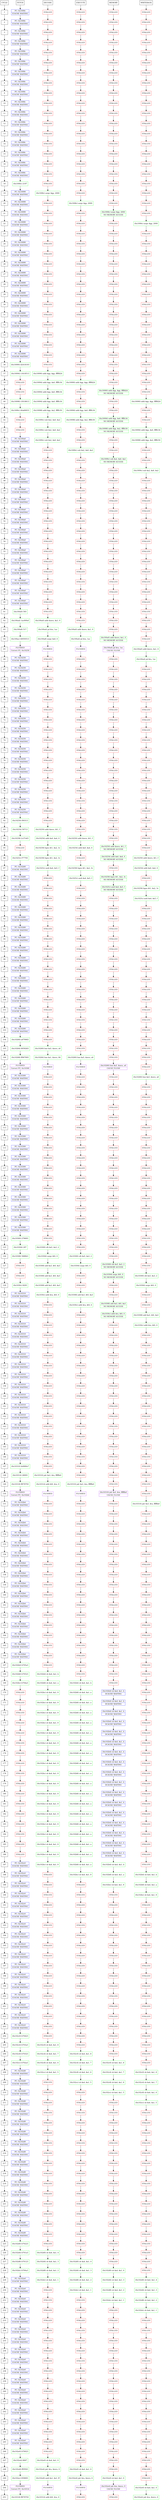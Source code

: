 digraph Pipeline
{
	rankdir = TB
	node [shape = "box", color = "black"]
	edge [color = "black"]
	subgraph cycle {
		rankdir = TB
		CYCLE -> 1 -> 2 -> 3 -> 4 -> 5 -> 6 -> 7 -> 8 -> 9 -> 10 -> 11 -> 12 -> 13 -> 14 -> 15 -> 16 -> 17 -> 18 -> 19 -> 20 -> 21 -> 22 -> 23 -> 24 -> 25 -> 26 -> 27 -> 28 -> 29 -> 30 -> 31 -> 32 -> 33 -> 34 -> 35 -> 36 -> 37 -> 38 -> 39 -> 40 -> 41 -> 42 -> 43 -> 44 -> 45 -> 46 -> 47 -> 48 -> 49 -> 50 -> 51 -> 52 -> 53 -> 54 -> 55 -> 56 -> 57 -> 58 -> 59 -> 60 -> 61 -> 62 -> 63 -> 64 -> 65 -> 66 -> 67 -> 68 -> 69 -> 70 -> 71 -> 72 -> 73 -> 74 -> 75 -> 76 -> 77 -> 78 -> 79 -> 80 -> 81 -> 82 -> 83 -> 84 -> 85 -> 86 -> 87 -> 88 -> 89 -> 90 -> 91 -> 92 -> 93 -> 94 -> 95 -> 96 -> 97 -> 98 -> 99 -> 100 -> 101 -> 102 -> 103 -> 104 -> 105 -> 106 -> 107 -> 108 -> 109 -> 110 -> 111 -> 112 -> 113 -> 114 -> 115 -> 116 -> 117 -> 118 -> 119 -> 120 -> 121 -> 122 -> 123 -> 124 -> 125 -> 126 -> 127 -> 128 -> 129 -> 130 -> 131 -> 132 -> 133 -> 134 -> 135 -> 136 -> 137 -> 138 -> 139 -> 140 -> 141 -> 142 -> 143 -> 144 -> 145 -> 146 -> 147 -> 148 -> 149 -> 150 -> 151 -> 152 -> 153 -> 154 -> 155 -> 156 -> 157 -> 158 -> 159 -> 160 -> 161 -> 162 -> 163 -> 164 -> 165 -> 166 -> 167 -> 168 -> 169 -> 170 -> 171 -> 172 -> 173 -> 174 -> 175 -> 176 -> 177 -> 178 -> 179 -> 180 -> 181 -> 182 -> 183 -> 184 -> 185 -> 186 -> 187 -> 188 -> 189 -> 190 -> 191 -> 192 -> 193 -> 194 -> 195 -> 196 -> 197 -> 198 -> 199 -> 200 -> 201 -> 202 -> 203 -> 204 -> 205 -> 206 -> 207 -> 208 -> 209 -> 210 -> 211 -> 212 -> 213 -> 214 -> 215 -> 216 -> 217 -> 218 -> 219 -> 220 -> 221 -> 222 -> 223 -> 224 -> 225 -> 226 -> 227 -> 228 -> 229 -> 230 -> 231 -> 232 -> 233 -> 234 -> 235 -> 236 -> 237 -> 238 -> 239 -> 240 -> 241 -> 242 -> 243 -> 244 -> 245 -> 246 -> 247 -> 248 -> 249 -> 250 -> 251
	}

	subgraph fetch {
		rankdir = TB
		fetch0 [shape = "record", label = "{ FETCH }", color = "black"]
		fetch1[shape = "record", label = "{  PC: 0x1008c | ICACHE WAITING }", color = "blue"]
		fetch2[shape = "record", label = "{  PC: 0x1008c | ICACHE WAITING }", color = "blue"]
		fetch3[shape = "record", label = "{  PC: 0x1008c | ICACHE WAITING }", color = "blue"]
		fetch4[shape = "record", label = "{  PC: 0x1008c | ICACHE WAITING }", color = "blue"]
		fetch5[shape = "record", label = "{  PC: 0x1008c | ICACHE WAITING }", color = "blue"]
		fetch6[shape = "record", label = "{  PC: 0x1008c | ICACHE WAITING }", color = "blue"]
		fetch7[shape = "record", label = "{  PC: 0x1008c | ICACHE WAITING }", color = "blue"]
		fetch8[shape = "record", label = "{  PC: 0x1008c | ICACHE WAITING }", color = "blue"]
		fetch9[shape = "record", label = "{  PC: 0x1008c | ICACHE WAITING }", color = "blue"]
		fetch10[shape = "record", label = "{  PC: 0x1008c | ICACHE WAITING }", color = "blue"]
		fetch11[shape = "record", label = "{  PC: 0x1008c | ICACHE WAITING }", color = "blue"]
		fetch12[shape = "record", label = "{  PC: 0x1008c | ICACHE WAITING }", color = "blue"]
		fetch13[shape = "record", label = "{  PC: 0x1008c | ICACHE WAITING }", color = "blue"]
		fetch14[shape = "record", label = "{  PC: 0x1008c | ICACHE WAITING }", color = "blue"]
		fetch15[shape = "record", label = "{  PC: 0x1008c | ICACHE WAITING }", color = "blue"]
		fetch16[shape = "record", label = "{  PC: 0x1008c | ICACHE WAITING }", color = "blue"]
		fetch17[shape = "record", label = "{  PC: 0x1008c | ICACHE WAITING }", color = "blue"]
		fetch18[shape = "record", label = "{  (0x1008c) 2197 }", color = "green"]
		fetch19[shape = "record", label = "{  PC: 0x10090 | ICACHE WAITING }", color = "blue"]
		fetch20[shape = "record", label = "{  PC: 0x10090 | ICACHE WAITING }", color = "blue"]
		fetch21[shape = "record", label = "{  PC: 0x10090 | ICACHE WAITING }", color = "blue"]
		fetch22[shape = "record", label = "{  PC: 0x10090 | ICACHE WAITING }", color = "blue"]
		fetch23[shape = "record", label = "{  PC: 0x10090 | ICACHE WAITING }", color = "blue"]
		fetch24[shape = "record", label = "{  PC: 0x10090 | ICACHE WAITING }", color = "blue"]
		fetch25[shape = "record", label = "{  PC: 0x10090 | ICACHE WAITING }", color = "blue"]
		fetch26[shape = "record", label = "{  PC: 0x10090 | ICACHE WAITING }", color = "blue"]
		fetch27[shape = "record", label = "{  PC: 0x10090 | ICACHE WAITING }", color = "blue"]
		fetch28[shape = "record", label = "{  PC: 0x10090 | ICACHE WAITING }", color = "blue"]
		fetch29[shape = "record", label = "{  PC: 0x10090 | ICACHE WAITING }", color = "blue"]
		fetch30[shape = "record", label = "{  PC: 0x10090 | ICACHE WAITING }", color = "blue"]
		fetch31[shape = "record", label = "{  PC: 0x10090 | ICACHE WAITING }", color = "blue"]
		fetch32[shape = "record", label = "{  PC: 0x10090 | ICACHE WAITING }", color = "blue"]
		fetch33[shape = "record", label = "{  PC: 0x10090 | ICACHE WAITING }", color = "blue"]
		fetch34[shape = "record", label = "{  PC: 0x10090 | ICACHE WAITING }", color = "blue"]
		fetch35[shape = "record", label = "{  PC: 0x10090 | ICACHE WAITING }", color = "blue"]
		fetch36[shape = "record", label = "{  (0x10090) d2418193 }", color = "green"]
		fetch37[shape = "record", label = "{  (0x10094) c3418513 }", color = "green"]
		fetch38[shape = "record", label = "{ STALLED }", color = "red"]
		fetch39[shape = "record", label = "{ STALLED }", color = "red"]
		fetch40[shape = "record", label = "{  (0x10098) c5018613 }", color = "green"]
		fetch41[shape = "record", label = "{  (0x1009c) 40a60633 }", color = "green"]
		fetch42[shape = "record", label = "{ STALLED }", color = "red"]
		fetch43[shape = "record", label = "{ STALLED }", color = "red"]
		fetch44[shape = "record", label = "{  PC: 0x100a0 | ICACHE WAITING }", color = "blue"]
		fetch45[shape = "record", label = "{  PC: 0x100a0 | ICACHE WAITING }", color = "blue"]
		fetch46[shape = "record", label = "{  PC: 0x100a0 | ICACHE WAITING }", color = "blue"]
		fetch47[shape = "record", label = "{  PC: 0x100a0 | ICACHE WAITING }", color = "blue"]
		fetch48[shape = "record", label = "{  PC: 0x100a0 | ICACHE WAITING }", color = "blue"]
		fetch49[shape = "record", label = "{  PC: 0x100a0 | ICACHE WAITING }", color = "blue"]
		fetch50[shape = "record", label = "{  PC: 0x100a0 | ICACHE WAITING }", color = "blue"]
		fetch51[shape = "record", label = "{  PC: 0x100a0 | ICACHE WAITING }", color = "blue"]
		fetch52[shape = "record", label = "{  PC: 0x100a0 | ICACHE WAITING }", color = "blue"]
		fetch53[shape = "record", label = "{  PC: 0x100a0 | ICACHE WAITING }", color = "blue"]
		fetch54[shape = "record", label = "{  PC: 0x100a0 | ICACHE WAITING }", color = "blue"]
		fetch55[shape = "record", label = "{  PC: 0x100a0 | ICACHE WAITING }", color = "blue"]
		fetch56[shape = "record", label = "{  PC: 0x100a0 | ICACHE WAITING }", color = "blue"]
		fetch57[shape = "record", label = "{  PC: 0x100a0 | ICACHE WAITING }", color = "blue"]
		fetch58[shape = "record", label = "{  PC: 0x100a0 | ICACHE WAITING }", color = "blue"]
		fetch59[shape = "record", label = "{  PC: 0x100a0 | ICACHE WAITING }", color = "blue"]
		fetch60[shape = "record", label = "{  PC: 0x100a0 | ICACHE WAITING }", color = "blue"]
		fetch61[shape = "record", label = "{  (0x100a0) 593 }", color = "green"]
		fetch62[shape = "record", label = "{  (0x100a4) 1ac000ef }", color = "green"]
		fetch63[shape = "record", label = "{  (0x100a8) 517 }", color = "green"]
		fetch64[shape = "record", label = "{  (0x100ac) 40050513 }", color = "green"]
		fetch65[shape = "record", label = "{  FLUSHED | Correct PC: 0x10250 }", color = "purple"]
		fetch66[shape = "record", label = "{  PC: 0x10250 | ICACHE WAITING }", color = "blue"]
		fetch67[shape = "record", label = "{  PC: 0x10250 | ICACHE WAITING }", color = "blue"]
		fetch68[shape = "record", label = "{  PC: 0x10250 | ICACHE WAITING }", color = "blue"]
		fetch69[shape = "record", label = "{  PC: 0x10250 | ICACHE WAITING }", color = "blue"]
		fetch70[shape = "record", label = "{  PC: 0x10250 | ICACHE WAITING }", color = "blue"]
		fetch71[shape = "record", label = "{  PC: 0x10250 | ICACHE WAITING }", color = "blue"]
		fetch72[shape = "record", label = "{  PC: 0x10250 | ICACHE WAITING }", color = "blue"]
		fetch73[shape = "record", label = "{  PC: 0x10250 | ICACHE WAITING }", color = "blue"]
		fetch74[shape = "record", label = "{  PC: 0x10250 | ICACHE WAITING }", color = "blue"]
		fetch75[shape = "record", label = "{  PC: 0x10250 | ICACHE WAITING }", color = "blue"]
		fetch76[shape = "record", label = "{  PC: 0x10250 | ICACHE WAITING }", color = "blue"]
		fetch77[shape = "record", label = "{  PC: 0x10250 | ICACHE WAITING }", color = "blue"]
		fetch78[shape = "record", label = "{  PC: 0x10250 | ICACHE WAITING }", color = "blue"]
		fetch79[shape = "record", label = "{  PC: 0x10250 | ICACHE WAITING }", color = "blue"]
		fetch80[shape = "record", label = "{  PC: 0x10250 | ICACHE WAITING }", color = "blue"]
		fetch81[shape = "record", label = "{  PC: 0x10250 | ICACHE WAITING }", color = "blue"]
		fetch82[shape = "record", label = "{  (0x10250) f00313 }", color = "green"]
		fetch83[shape = "record", label = "{  (0x10254) 50713 }", color = "green"]
		fetch84[shape = "record", label = "{  (0x10258) 2c37e63 }", color = "green"]
		fetch85[shape = "record", label = "{ STALLED }", color = "red"]
		fetch86[shape = "record", label = "{  (0x1025c) f77793 }", color = "green"]
		fetch87[shape = "record", label = "{  PC: 0x10260 | ICACHE WAITING }", color = "blue"]
		fetch88[shape = "record", label = "{  PC: 0x10260 | ICACHE WAITING }", color = "blue"]
		fetch89[shape = "record", label = "{  PC: 0x10260 | ICACHE WAITING }", color = "blue"]
		fetch90[shape = "record", label = "{  PC: 0x10260 | ICACHE WAITING }", color = "blue"]
		fetch91[shape = "record", label = "{  PC: 0x10260 | ICACHE WAITING }", color = "blue"]
		fetch92[shape = "record", label = "{  PC: 0x10260 | ICACHE WAITING }", color = "blue"]
		fetch93[shape = "record", label = "{  PC: 0x10260 | ICACHE WAITING }", color = "blue"]
		fetch94[shape = "record", label = "{  PC: 0x10260 | ICACHE WAITING }", color = "blue"]
		fetch95[shape = "record", label = "{  PC: 0x10260 | ICACHE WAITING }", color = "blue"]
		fetch96[shape = "record", label = "{  PC: 0x10260 | ICACHE WAITING }", color = "blue"]
		fetch97[shape = "record", label = "{  PC: 0x10260 | ICACHE WAITING }", color = "blue"]
		fetch98[shape = "record", label = "{  PC: 0x10260 | ICACHE WAITING }", color = "blue"]
		fetch99[shape = "record", label = "{  PC: 0x10260 | ICACHE WAITING }", color = "blue"]
		fetch100[shape = "record", label = "{  PC: 0x10260 | ICACHE WAITING }", color = "blue"]
		fetch101[shape = "record", label = "{  PC: 0x10260 | ICACHE WAITING }", color = "blue"]
		fetch102[shape = "record", label = "{  PC: 0x10260 | ICACHE WAITING }", color = "blue"]
		fetch103[shape = "record", label = "{  PC: 0x10260 | ICACHE WAITING }", color = "blue"]
		fetch104[shape = "record", label = "{  (0x10260) a079063 }", color = "green"]
		fetch105[shape = "record", label = "{  (0x10264) 8059263 }", color = "green"]
		fetch106[shape = "record", label = "{  (0x10268) ff067693 }", color = "green"]
		fetch107[shape = "record", label = "{  FLUSHED | Correct PC: 0x10300 }", color = "purple"]
		fetch108[shape = "record", label = "{  PC: 0x10300 | ICACHE WAITING }", color = "blue"]
		fetch109[shape = "record", label = "{  PC: 0x10300 | ICACHE WAITING }", color = "blue"]
		fetch110[shape = "record", label = "{  PC: 0x10300 | ICACHE WAITING }", color = "blue"]
		fetch111[shape = "record", label = "{  PC: 0x10300 | ICACHE WAITING }", color = "blue"]
		fetch112[shape = "record", label = "{  PC: 0x10300 | ICACHE WAITING }", color = "blue"]
		fetch113[shape = "record", label = "{  PC: 0x10300 | ICACHE WAITING }", color = "blue"]
		fetch114[shape = "record", label = "{  PC: 0x10300 | ICACHE WAITING }", color = "blue"]
		fetch115[shape = "record", label = "{  PC: 0x10300 | ICACHE WAITING }", color = "blue"]
		fetch116[shape = "record", label = "{  PC: 0x10300 | ICACHE WAITING }", color = "blue"]
		fetch117[shape = "record", label = "{  PC: 0x10300 | ICACHE WAITING }", color = "blue"]
		fetch118[shape = "record", label = "{  PC: 0x10300 | ICACHE WAITING }", color = "blue"]
		fetch119[shape = "record", label = "{  PC: 0x10300 | ICACHE WAITING }", color = "blue"]
		fetch120[shape = "record", label = "{  PC: 0x10300 | ICACHE WAITING }", color = "blue"]
		fetch121[shape = "record", label = "{  PC: 0x10300 | ICACHE WAITING }", color = "blue"]
		fetch122[shape = "record", label = "{  PC: 0x10300 | ICACHE WAITING }", color = "blue"]
		fetch123[shape = "record", label = "{  PC: 0x10300 | ICACHE WAITING }", color = "blue"]
		fetch124[shape = "record", label = "{  (0x10300) 279693 }", color = "green"]
		fetch125[shape = "record", label = "{  (0x10304) 297 }", color = "green"]
		fetch126[shape = "record", label = "{  (0x10308) 5686b3 }", color = "green"]
		fetch127[shape = "record", label = "{ STALLED }", color = "red"]
		fetch128[shape = "record", label = "{ STALLED }", color = "red"]
		fetch129[shape = "record", label = "{  (0x1030c) 8293 }", color = "green"]
		fetch130[shape = "record", label = "{  PC: 0x10310 | ICACHE WAITING }", color = "blue"]
		fetch131[shape = "record", label = "{  PC: 0x10310 | ICACHE WAITING }", color = "blue"]
		fetch132[shape = "record", label = "{  PC: 0x10310 | ICACHE WAITING }", color = "blue"]
		fetch133[shape = "record", label = "{  PC: 0x10310 | ICACHE WAITING }", color = "blue"]
		fetch134[shape = "record", label = "{  PC: 0x10310 | ICACHE WAITING }", color = "blue"]
		fetch135[shape = "record", label = "{  PC: 0x10310 | ICACHE WAITING }", color = "blue"]
		fetch136[shape = "record", label = "{  PC: 0x10310 | ICACHE WAITING }", color = "blue"]
		fetch137[shape = "record", label = "{  PC: 0x10310 | ICACHE WAITING }", color = "blue"]
		fetch138[shape = "record", label = "{  PC: 0x10310 | ICACHE WAITING }", color = "blue"]
		fetch139[shape = "record", label = "{  PC: 0x10310 | ICACHE WAITING }", color = "blue"]
		fetch140[shape = "record", label = "{  PC: 0x10310 | ICACHE WAITING }", color = "blue"]
		fetch141[shape = "record", label = "{  PC: 0x10310 | ICACHE WAITING }", color = "blue"]
		fetch142[shape = "record", label = "{  PC: 0x10310 | ICACHE WAITING }", color = "blue"]
		fetch143[shape = "record", label = "{  PC: 0x10310 | ICACHE WAITING }", color = "blue"]
		fetch144[shape = "record", label = "{  PC: 0x10310 | ICACHE WAITING }", color = "blue"]
		fetch145[shape = "record", label = "{  PC: 0x10310 | ICACHE WAITING }", color = "blue"]
		fetch146[shape = "record", label = "{  PC: 0x10310 | ICACHE WAITING }", color = "blue"]
		fetch147[shape = "record", label = "{  (0x10310) fa0680e7 }", color = "green"]
		fetch148[shape = "record", label = "{  (0x10314) 28093 }", color = "green"]
		fetch149[shape = "record", label = "{  (0x10318) ff078793 }", color = "green"]
		fetch150[shape = "record", label = "{  FLUSHED | Correct PC: 0x102b4 }", color = "purple"]
		fetch151[shape = "record", label = "{  PC: 0x102b4 | ICACHE WAITING }", color = "blue"]
		fetch152[shape = "record", label = "{  PC: 0x102b4 | ICACHE WAITING }", color = "blue"]
		fetch153[shape = "record", label = "{  PC: 0x102b4 | ICACHE WAITING }", color = "blue"]
		fetch154[shape = "record", label = "{  PC: 0x102b4 | ICACHE WAITING }", color = "blue"]
		fetch155[shape = "record", label = "{  PC: 0x102b4 | ICACHE WAITING }", color = "blue"]
		fetch156[shape = "record", label = "{  PC: 0x102b4 | ICACHE WAITING }", color = "blue"]
		fetch157[shape = "record", label = "{  PC: 0x102b4 | ICACHE WAITING }", color = "blue"]
		fetch158[shape = "record", label = "{  PC: 0x102b4 | ICACHE WAITING }", color = "blue"]
		fetch159[shape = "record", label = "{  PC: 0x102b4 | ICACHE WAITING }", color = "blue"]
		fetch160[shape = "record", label = "{  PC: 0x102b4 | ICACHE WAITING }", color = "blue"]
		fetch161[shape = "record", label = "{  PC: 0x102b4 | ICACHE WAITING }", color = "blue"]
		fetch162[shape = "record", label = "{  PC: 0x102b4 | ICACHE WAITING }", color = "blue"]
		fetch163[shape = "record", label = "{  PC: 0x102b4 | ICACHE WAITING }", color = "blue"]
		fetch164[shape = "record", label = "{  PC: 0x102b4 | ICACHE WAITING }", color = "blue"]
		fetch165[shape = "record", label = "{  PC: 0x102b4 | ICACHE WAITING }", color = "blue"]
		fetch166[shape = "record", label = "{  PC: 0x102b4 | ICACHE WAITING }", color = "blue"]
		fetch167[shape = "record", label = "{  (0x102b4) b705a3 }", color = "green"]
		fetch168[shape = "record", label = "{  (0x102b8) b70523 }", color = "green"]
		fetch169[shape = "record", label = "{  (0x102bc) b704a3 }", color = "green"]
		fetch170[shape = "record", label = "{ STALLED }", color = "red"]
		fetch171[shape = "record", label = "{ STALLED }", color = "red"]
		fetch172[shape = "record", label = "{ STALLED }", color = "red"]
		fetch173[shape = "record", label = "{ STALLED }", color = "red"]
		fetch174[shape = "record", label = "{ STALLED }", color = "red"]
		fetch175[shape = "record", label = "{ STALLED }", color = "red"]
		fetch176[shape = "record", label = "{ STALLED }", color = "red"]
		fetch177[shape = "record", label = "{ STALLED }", color = "red"]
		fetch178[shape = "record", label = "{ STALLED }", color = "red"]
		fetch179[shape = "record", label = "{ STALLED }", color = "red"]
		fetch180[shape = "record", label = "{ STALLED }", color = "red"]
		fetch181[shape = "record", label = "{ STALLED }", color = "red"]
		fetch182[shape = "record", label = "{ STALLED }", color = "red"]
		fetch183[shape = "record", label = "{ STALLED }", color = "red"]
		fetch184[shape = "record", label = "{ STALLED }", color = "red"]
		fetch185[shape = "record", label = "{ STALLED }", color = "red"]
		fetch186[shape = "record", label = "{ STALLED }", color = "red"]
		fetch187[shape = "record", label = "{  PC: 0x102c0 | ICACHE WAITING }", color = "blue"]
		fetch188[shape = "record", label = "{  PC: 0x102c0 | ICACHE WAITING }", color = "blue"]
		fetch189[shape = "record", label = "{  PC: 0x102c0 | ICACHE WAITING }", color = "blue"]
		fetch190[shape = "record", label = "{  PC: 0x102c0 | ICACHE WAITING }", color = "blue"]
		fetch191[shape = "record", label = "{  PC: 0x102c0 | ICACHE WAITING }", color = "blue"]
		fetch192[shape = "record", label = "{  PC: 0x102c0 | ICACHE WAITING }", color = "blue"]
		fetch193[shape = "record", label = "{  PC: 0x102c0 | ICACHE WAITING }", color = "blue"]
		fetch194[shape = "record", label = "{  PC: 0x102c0 | ICACHE WAITING }", color = "blue"]
		fetch195[shape = "record", label = "{  PC: 0x102c0 | ICACHE WAITING }", color = "blue"]
		fetch196[shape = "record", label = "{  PC: 0x102c0 | ICACHE WAITING }", color = "blue"]
		fetch197[shape = "record", label = "{  PC: 0x102c0 | ICACHE WAITING }", color = "blue"]
		fetch198[shape = "record", label = "{  PC: 0x102c0 | ICACHE WAITING }", color = "blue"]
		fetch199[shape = "record", label = "{  PC: 0x102c0 | ICACHE WAITING }", color = "blue"]
		fetch200[shape = "record", label = "{  PC: 0x102c0 | ICACHE WAITING }", color = "blue"]
		fetch201[shape = "record", label = "{  PC: 0x102c0 | ICACHE WAITING }", color = "blue"]
		fetch202[shape = "record", label = "{  PC: 0x102c0 | ICACHE WAITING }", color = "blue"]
		fetch203[shape = "record", label = "{  PC: 0x102c0 | ICACHE WAITING }", color = "blue"]
		fetch204[shape = "record", label = "{  (0x102c0) b70423 }", color = "green"]
		fetch205[shape = "record", label = "{  (0x102c4) b703a3 }", color = "green"]
		fetch206[shape = "record", label = "{  (0x102c8) b70323 }", color = "green"]
		fetch207[shape = "record", label = "{  (0x102cc) b702a3 }", color = "green"]
		fetch208[shape = "record", label = "{  PC: 0x102d0 | ICACHE WAITING }", color = "blue"]
		fetch209[shape = "record", label = "{  PC: 0x102d0 | ICACHE WAITING }", color = "blue"]
		fetch210[shape = "record", label = "{  PC: 0x102d0 | ICACHE WAITING }", color = "blue"]
		fetch211[shape = "record", label = "{  PC: 0x102d0 | ICACHE WAITING }", color = "blue"]
		fetch212[shape = "record", label = "{  PC: 0x102d0 | ICACHE WAITING }", color = "blue"]
		fetch213[shape = "record", label = "{  PC: 0x102d0 | ICACHE WAITING }", color = "blue"]
		fetch214[shape = "record", label = "{  PC: 0x102d0 | ICACHE WAITING }", color = "blue"]
		fetch215[shape = "record", label = "{  PC: 0x102d0 | ICACHE WAITING }", color = "blue"]
		fetch216[shape = "record", label = "{  PC: 0x102d0 | ICACHE WAITING }", color = "blue"]
		fetch217[shape = "record", label = "{  PC: 0x102d0 | ICACHE WAITING }", color = "blue"]
		fetch218[shape = "record", label = "{  PC: 0x102d0 | ICACHE WAITING }", color = "blue"]
		fetch219[shape = "record", label = "{  PC: 0x102d0 | ICACHE WAITING }", color = "blue"]
		fetch220[shape = "record", label = "{  PC: 0x102d0 | ICACHE WAITING }", color = "blue"]
		fetch221[shape = "record", label = "{  PC: 0x102d0 | ICACHE WAITING }", color = "blue"]
		fetch222[shape = "record", label = "{  PC: 0x102d0 | ICACHE WAITING }", color = "blue"]
		fetch223[shape = "record", label = "{  PC: 0x102d0 | ICACHE WAITING }", color = "blue"]
		fetch224[shape = "record", label = "{  PC: 0x102d0 | ICACHE WAITING }", color = "blue"]
		fetch225[shape = "record", label = "{  (0x102d0) b70223 }", color = "green"]
		fetch226[shape = "record", label = "{  (0x102d4) b701a3 }", color = "green"]
		fetch227[shape = "record", label = "{  (0x102d8) b70123 }", color = "green"]
		fetch228[shape = "record", label = "{  (0x102dc) b700a3 }", color = "green"]
		fetch229[shape = "record", label = "{  PC: 0x102e0 | ICACHE WAITING }", color = "blue"]
		fetch230[shape = "record", label = "{  PC: 0x102e0 | ICACHE WAITING }", color = "blue"]
		fetch231[shape = "record", label = "{  PC: 0x102e0 | ICACHE WAITING }", color = "blue"]
		fetch232[shape = "record", label = "{  PC: 0x102e0 | ICACHE WAITING }", color = "blue"]
		fetch233[shape = "record", label = "{  PC: 0x102e0 | ICACHE WAITING }", color = "blue"]
		fetch234[shape = "record", label = "{  PC: 0x102e0 | ICACHE WAITING }", color = "blue"]
		fetch235[shape = "record", label = "{  PC: 0x102e0 | ICACHE WAITING }", color = "blue"]
		fetch236[shape = "record", label = "{  PC: 0x102e0 | ICACHE WAITING }", color = "blue"]
		fetch237[shape = "record", label = "{  PC: 0x102e0 | ICACHE WAITING }", color = "blue"]
		fetch238[shape = "record", label = "{  PC: 0x102e0 | ICACHE WAITING }", color = "blue"]
		fetch239[shape = "record", label = "{  PC: 0x102e0 | ICACHE WAITING }", color = "blue"]
		fetch240[shape = "record", label = "{  PC: 0x102e0 | ICACHE WAITING }", color = "blue"]
		fetch241[shape = "record", label = "{  PC: 0x102e0 | ICACHE WAITING }", color = "blue"]
		fetch242[shape = "record", label = "{  PC: 0x102e0 | ICACHE WAITING }", color = "blue"]
		fetch243[shape = "record", label = "{  PC: 0x102e0 | ICACHE WAITING }", color = "blue"]
		fetch244[shape = "record", label = "{  PC: 0x102e0 | ICACHE WAITING }", color = "blue"]
		fetch245[shape = "record", label = "{  PC: 0x102e0 | ICACHE WAITING }", color = "blue"]
		fetch246[shape = "record", label = "{  (0x102e0) b70023 }", color = "green"]
		fetch247[shape = "record", label = "{  (0x102e4) 8067 }", color = "green"]
		fetch248[shape = "record", label = "{  (0x102e8) ff5f593 }", color = "green"]
		fetch249[shape = "record", label = "{  (0x102ec) 859693 }", color = "green"]
		fetch250[shape = "record", label = "{  FLUSHED | Correct PC: 0x10314 }", color = "purple"]
		fetch251[shape = "record", label = "{  (0x10318) ff078793 }", color = "green"]
		fetch0 -> fetch1 -> fetch2 -> fetch3 -> fetch4 -> fetch5 -> fetch6 -> fetch7 -> fetch8 -> fetch9 -> fetch10 -> fetch11 -> fetch12 -> fetch13 -> fetch14 -> fetch15 -> fetch16 -> fetch17 -> fetch18 -> fetch19 -> fetch20 -> fetch21 -> fetch22 -> fetch23 -> fetch24 -> fetch25 -> fetch26 -> fetch27 -> fetch28 -> fetch29 -> fetch30 -> fetch31 -> fetch32 -> fetch33 -> fetch34 -> fetch35 -> fetch36 -> fetch37 -> fetch38 -> fetch39 -> fetch40 -> fetch41 -> fetch42 -> fetch43 -> fetch44 -> fetch45 -> fetch46 -> fetch47 -> fetch48 -> fetch49 -> fetch50 -> fetch51 -> fetch52 -> fetch53 -> fetch54 -> fetch55 -> fetch56 -> fetch57 -> fetch58 -> fetch59 -> fetch60 -> fetch61 -> fetch62 -> fetch63 -> fetch64 -> fetch65 -> fetch66 -> fetch67 -> fetch68 -> fetch69 -> fetch70 -> fetch71 -> fetch72 -> fetch73 -> fetch74 -> fetch75 -> fetch76 -> fetch77 -> fetch78 -> fetch79 -> fetch80 -> fetch81 -> fetch82 -> fetch83 -> fetch84 -> fetch85 -> fetch86 -> fetch87 -> fetch88 -> fetch89 -> fetch90 -> fetch91 -> fetch92 -> fetch93 -> fetch94 -> fetch95 -> fetch96 -> fetch97 -> fetch98 -> fetch99 -> fetch100 -> fetch101 -> fetch102 -> fetch103 -> fetch104 -> fetch105 -> fetch106 -> fetch107 -> fetch108 -> fetch109 -> fetch110 -> fetch111 -> fetch112 -> fetch113 -> fetch114 -> fetch115 -> fetch116 -> fetch117 -> fetch118 -> fetch119 -> fetch120 -> fetch121 -> fetch122 -> fetch123 -> fetch124 -> fetch125 -> fetch126 -> fetch127 -> fetch128 -> fetch129 -> fetch130 -> fetch131 -> fetch132 -> fetch133 -> fetch134 -> fetch135 -> fetch136 -> fetch137 -> fetch138 -> fetch139 -> fetch140 -> fetch141 -> fetch142 -> fetch143 -> fetch144 -> fetch145 -> fetch146 -> fetch147 -> fetch148 -> fetch149 -> fetch150 -> fetch151 -> fetch152 -> fetch153 -> fetch154 -> fetch155 -> fetch156 -> fetch157 -> fetch158 -> fetch159 -> fetch160 -> fetch161 -> fetch162 -> fetch163 -> fetch164 -> fetch165 -> fetch166 -> fetch167 -> fetch168 -> fetch169 -> fetch170 -> fetch171 -> fetch172 -> fetch173 -> fetch174 -> fetch175 -> fetch176 -> fetch177 -> fetch178 -> fetch179 -> fetch180 -> fetch181 -> fetch182 -> fetch183 -> fetch184 -> fetch185 -> fetch186 -> fetch187 -> fetch188 -> fetch189 -> fetch190 -> fetch191 -> fetch192 -> fetch193 -> fetch194 -> fetch195 -> fetch196 -> fetch197 -> fetch198 -> fetch199 -> fetch200 -> fetch201 -> fetch202 -> fetch203 -> fetch204 -> fetch205 -> fetch206 -> fetch207 -> fetch208 -> fetch209 -> fetch210 -> fetch211 -> fetch212 -> fetch213 -> fetch214 -> fetch215 -> fetch216 -> fetch217 -> fetch218 -> fetch219 -> fetch220 -> fetch221 -> fetch222 -> fetch223 -> fetch224 -> fetch225 -> fetch226 -> fetch227 -> fetch228 -> fetch229 -> fetch230 -> fetch231 -> fetch232 -> fetch233 -> fetch234 -> fetch235 -> fetch236 -> fetch237 -> fetch238 -> fetch239 -> fetch240 -> fetch241 -> fetch242 -> fetch243 -> fetch244 -> fetch245 -> fetch246 -> fetch247 -> fetch248 -> fetch249 -> fetch250 -> fetch251
	}
	subgraph decode {
		rankdir = TB
		decode0 [shape = "record", label = "{ DECODE }", color = "black"]
		decode1[shape = "record", label = "{ STALLED }", color = "red"]
		decode2[shape = "record", label = "{ STALLED }", color = "red"]
		decode3[shape = "record", label = "{ STALLED }", color = "red"]
		decode4[shape = "record", label = "{ STALLED }", color = "red"]
		decode5[shape = "record", label = "{ STALLED }", color = "red"]
		decode6[shape = "record", label = "{ STALLED }", color = "red"]
		decode7[shape = "record", label = "{ STALLED }", color = "red"]
		decode8[shape = "record", label = "{ STALLED }", color = "red"]
		decode9[shape = "record", label = "{ STALLED }", color = "red"]
		decode10[shape = "record", label = "{ STALLED }", color = "red"]
		decode11[shape = "record", label = "{ STALLED }", color = "red"]
		decode12[shape = "record", label = "{ STALLED }", color = "red"]
		decode13[shape = "record", label = "{ STALLED }", color = "red"]
		decode14[shape = "record", label = "{ STALLED }", color = "red"]
		decode15[shape = "record", label = "{ STALLED }", color = "red"]
		decode16[shape = "record", label = "{ STALLED }", color = "red"]
		decode17[shape = "record", label = "{ STALLED }", color = "red"]
		decode18[shape = "record", label = "{ STALLED }", color = "red"]
		decode19[shape = "record", label = "{  (0x1008c) auipc $gp, 2000 }", color = "green"]
		decode20[shape = "record", label = "{ STALLED }", color = "red"]
		decode21[shape = "record", label = "{ STALLED }", color = "red"]
		decode22[shape = "record", label = "{ STALLED }", color = "red"]
		decode23[shape = "record", label = "{ STALLED }", color = "red"]
		decode24[shape = "record", label = "{ STALLED }", color = "red"]
		decode25[shape = "record", label = "{ STALLED }", color = "red"]
		decode26[shape = "record", label = "{ STALLED }", color = "red"]
		decode27[shape = "record", label = "{ STALLED }", color = "red"]
		decode28[shape = "record", label = "{ STALLED }", color = "red"]
		decode29[shape = "record", label = "{ STALLED }", color = "red"]
		decode30[shape = "record", label = "{ STALLED }", color = "red"]
		decode31[shape = "record", label = "{ STALLED }", color = "red"]
		decode32[shape = "record", label = "{ STALLED }", color = "red"]
		decode33[shape = "record", label = "{ STALLED }", color = "red"]
		decode34[shape = "record", label = "{ STALLED }", color = "red"]
		decode35[shape = "record", label = "{ STALLED }", color = "red"]
		decode36[shape = "record", label = "{ STALLED }", color = "red"]
		decode37[shape = "record", label = "{  (0x10090) addi $gp, $gp, fffffd24 }", color = "green"]
		decode38[shape = "record", label = "{  (0x10094) addi $gp, $a0, fffffc34 }", color = "green"]
		decode39[shape = "record", label = "{  (0x10094) addi $gp, $a0, fffffc34 }", color = "green"]
		decode40[shape = "record", label = "{  (0x10094) addi $gp, $a0, fffffc34 }", color = "green"]
		decode41[shape = "record", label = "{  (0x10098) addi $gp, $a2, fffffc50 }", color = "green"]
		decode42[shape = "record", label = "{  (0x1009c) sub $a2, $a0, $a2 }", color = "green"]
		decode43[shape = "record", label = "{  (0x1009c) sub $a2, $a0, $a2 }", color = "green"]
		decode44[shape = "record", label = "{  (0x1009c) sub $a2, $a0, $a2 }", color = "green"]
		decode45[shape = "record", label = "{ STALLED }", color = "red"]
		decode46[shape = "record", label = "{ STALLED }", color = "red"]
		decode47[shape = "record", label = "{ STALLED }", color = "red"]
		decode48[shape = "record", label = "{ STALLED }", color = "red"]
		decode49[shape = "record", label = "{ STALLED }", color = "red"]
		decode50[shape = "record", label = "{ STALLED }", color = "red"]
		decode51[shape = "record", label = "{ STALLED }", color = "red"]
		decode52[shape = "record", label = "{ STALLED }", color = "red"]
		decode53[shape = "record", label = "{ STALLED }", color = "red"]
		decode54[shape = "record", label = "{ STALLED }", color = "red"]
		decode55[shape = "record", label = "{ STALLED }", color = "red"]
		decode56[shape = "record", label = "{ STALLED }", color = "red"]
		decode57[shape = "record", label = "{ STALLED }", color = "red"]
		decode58[shape = "record", label = "{ STALLED }", color = "red"]
		decode59[shape = "record", label = "{ STALLED }", color = "red"]
		decode60[shape = "record", label = "{ STALLED }", color = "red"]
		decode61[shape = "record", label = "{ STALLED }", color = "red"]
		decode62[shape = "record", label = "{  (0x100a0) addi $zero, $a1, 0 }", color = "green"]
		decode63[shape = "record", label = "{  (0x100a4) jal $ra, 1ac }", color = "green"]
		decode64[shape = "record", label = "{  (0x100a8) auipc $a0, 0 }", color = "green"]
		decode65[shape = "record", label = "{ FLUSHED }", color = "purple"]
		decode66[shape = "record", label = "{ STALLED }", color = "red"]
		decode67[shape = "record", label = "{ STALLED }", color = "red"]
		decode68[shape = "record", label = "{ STALLED }", color = "red"]
		decode69[shape = "record", label = "{ STALLED }", color = "red"]
		decode70[shape = "record", label = "{ STALLED }", color = "red"]
		decode71[shape = "record", label = "{ STALLED }", color = "red"]
		decode72[shape = "record", label = "{ STALLED }", color = "red"]
		decode73[shape = "record", label = "{ STALLED }", color = "red"]
		decode74[shape = "record", label = "{ STALLED }", color = "red"]
		decode75[shape = "record", label = "{ STALLED }", color = "red"]
		decode76[shape = "record", label = "{ STALLED }", color = "red"]
		decode77[shape = "record", label = "{ STALLED }", color = "red"]
		decode78[shape = "record", label = "{ STALLED }", color = "red"]
		decode79[shape = "record", label = "{ STALLED }", color = "red"]
		decode80[shape = "record", label = "{ STALLED }", color = "red"]
		decode81[shape = "record", label = "{ STALLED }", color = "red"]
		decode82[shape = "record", label = "{ STALLED }", color = "red"]
		decode83[shape = "record", label = "{  (0x10250) addi $zero, $t1, f }", color = "green"]
		decode84[shape = "record", label = "{  (0x10254) addi $a0, $a4, 0 }", color = "green"]
		decode85[shape = "record", label = "{  (0x10258) bgeu $t1, $a2, 3c }", color = "green"]
		decode86[shape = "record", label = "{  (0x10258) bgeu $t1, $a2, 3c }", color = "green"]
		decode87[shape = "record", label = "{  (0x1025c) andi $a4, $a5, f }", color = "green"]
		decode88[shape = "record", label = "{ STALLED }", color = "red"]
		decode89[shape = "record", label = "{ STALLED }", color = "red"]
		decode90[shape = "record", label = "{ STALLED }", color = "red"]
		decode91[shape = "record", label = "{ STALLED }", color = "red"]
		decode92[shape = "record", label = "{ STALLED }", color = "red"]
		decode93[shape = "record", label = "{ STALLED }", color = "red"]
		decode94[shape = "record", label = "{ STALLED }", color = "red"]
		decode95[shape = "record", label = "{ STALLED }", color = "red"]
		decode96[shape = "record", label = "{ STALLED }", color = "red"]
		decode97[shape = "record", label = "{ STALLED }", color = "red"]
		decode98[shape = "record", label = "{ STALLED }", color = "red"]
		decode99[shape = "record", label = "{ STALLED }", color = "red"]
		decode100[shape = "record", label = "{ STALLED }", color = "red"]
		decode101[shape = "record", label = "{ STALLED }", color = "red"]
		decode102[shape = "record", label = "{ STALLED }", color = "red"]
		decode103[shape = "record", label = "{ STALLED }", color = "red"]
		decode104[shape = "record", label = "{ STALLED }", color = "red"]
		decode105[shape = "record", label = "{  (0x10260) bne $a5, $zero, a0 }", color = "green"]
		decode106[shape = "record", label = "{  (0x10264) bne $a1, $zero, 84 }", color = "green"]
		decode107[shape = "record", label = "{ FLUSHED }", color = "purple"]
		decode108[shape = "record", label = "{ STALLED }", color = "red"]
		decode109[shape = "record", label = "{ STALLED }", color = "red"]
		decode110[shape = "record", label = "{ STALLED }", color = "red"]
		decode111[shape = "record", label = "{ STALLED }", color = "red"]
		decode112[shape = "record", label = "{ STALLED }", color = "red"]
		decode113[shape = "record", label = "{ STALLED }", color = "red"]
		decode114[shape = "record", label = "{ STALLED }", color = "red"]
		decode115[shape = "record", label = "{ STALLED }", color = "red"]
		decode116[shape = "record", label = "{ STALLED }", color = "red"]
		decode117[shape = "record", label = "{ STALLED }", color = "red"]
		decode118[shape = "record", label = "{ STALLED }", color = "red"]
		decode119[shape = "record", label = "{ STALLED }", color = "red"]
		decode120[shape = "record", label = "{ STALLED }", color = "red"]
		decode121[shape = "record", label = "{ STALLED }", color = "red"]
		decode122[shape = "record", label = "{ STALLED }", color = "red"]
		decode123[shape = "record", label = "{ STALLED }", color = "red"]
		decode124[shape = "record", label = "{ STALLED }", color = "red"]
		decode125[shape = "record", label = "{  (0x10300) slli $a5, $a3, 2 }", color = "green"]
		decode126[shape = "record", label = "{  (0x10304) auipc $t0, 0 }", color = "green"]
		decode127[shape = "record", label = "{  (0x10308) add $a3, $t0, $a3 }", color = "green"]
		decode128[shape = "record", label = "{  (0x10308) add $a3, $t0, $a3 }", color = "green"]
		decode129[shape = "record", label = "{  (0x10308) add $a3, $t0, $a3 }", color = "green"]
		decode130[shape = "record", label = "{  (0x1030c) addi $ra, $t0, 0 }", color = "green"]
		decode131[shape = "record", label = "{ STALLED }", color = "red"]
		decode132[shape = "record", label = "{ STALLED }", color = "red"]
		decode133[shape = "record", label = "{ STALLED }", color = "red"]
		decode134[shape = "record", label = "{ STALLED }", color = "red"]
		decode135[shape = "record", label = "{ STALLED }", color = "red"]
		decode136[shape = "record", label = "{ STALLED }", color = "red"]
		decode137[shape = "record", label = "{ STALLED }", color = "red"]
		decode138[shape = "record", label = "{ STALLED }", color = "red"]
		decode139[shape = "record", label = "{ STALLED }", color = "red"]
		decode140[shape = "record", label = "{ STALLED }", color = "red"]
		decode141[shape = "record", label = "{ STALLED }", color = "red"]
		decode142[shape = "record", label = "{ STALLED }", color = "red"]
		decode143[shape = "record", label = "{ STALLED }", color = "red"]
		decode144[shape = "record", label = "{ STALLED }", color = "red"]
		decode145[shape = "record", label = "{ STALLED }", color = "red"]
		decode146[shape = "record", label = "{ STALLED }", color = "red"]
		decode147[shape = "record", label = "{ STALLED }", color = "red"]
		decode148[shape = "record", label = "{  (0x10310) jalr $a3, $ra, ffffffa0 }", color = "green"]
		decode149[shape = "record", label = "{  (0x10314) addi $t0, $ra, 0 }", color = "green"]
		decode150[shape = "record", label = "{ FLUSHED }", color = "purple"]
		decode151[shape = "record", label = "{ STALLED }", color = "red"]
		decode152[shape = "record", label = "{ STALLED }", color = "red"]
		decode153[shape = "record", label = "{ STALLED }", color = "red"]
		decode154[shape = "record", label = "{ STALLED }", color = "red"]
		decode155[shape = "record", label = "{ STALLED }", color = "red"]
		decode156[shape = "record", label = "{ STALLED }", color = "red"]
		decode157[shape = "record", label = "{ STALLED }", color = "red"]
		decode158[shape = "record", label = "{ STALLED }", color = "red"]
		decode159[shape = "record", label = "{ STALLED }", color = "red"]
		decode160[shape = "record", label = "{ STALLED }", color = "red"]
		decode161[shape = "record", label = "{ STALLED }", color = "red"]
		decode162[shape = "record", label = "{ STALLED }", color = "red"]
		decode163[shape = "record", label = "{ STALLED }", color = "red"]
		decode164[shape = "record", label = "{ STALLED }", color = "red"]
		decode165[shape = "record", label = "{ STALLED }", color = "red"]
		decode166[shape = "record", label = "{ STALLED }", color = "red"]
		decode167[shape = "record", label = "{ STALLED }", color = "red"]
		decode168[shape = "record", label = "{  (0x102b4) sb $a4, $a1, b }", color = "green"]
		decode169[shape = "record", label = "{  (0x102b8) sb $a4, $a1, a }", color = "green"]
		decode170[shape = "record", label = "{  (0x102bc) sb $a4, $a1, 9 }", color = "green"]
		decode171[shape = "record", label = "{  (0x102bc) sb $a4, $a1, 9 }", color = "green"]
		decode172[shape = "record", label = "{  (0x102bc) sb $a4, $a1, 9 }", color = "green"]
		decode173[shape = "record", label = "{  (0x102bc) sb $a4, $a1, 9 }", color = "green"]
		decode174[shape = "record", label = "{  (0x102bc) sb $a4, $a1, 9 }", color = "green"]
		decode175[shape = "record", label = "{  (0x102bc) sb $a4, $a1, 9 }", color = "green"]
		decode176[shape = "record", label = "{  (0x102bc) sb $a4, $a1, 9 }", color = "green"]
		decode177[shape = "record", label = "{  (0x102bc) sb $a4, $a1, 9 }", color = "green"]
		decode178[shape = "record", label = "{  (0x102bc) sb $a4, $a1, 9 }", color = "green"]
		decode179[shape = "record", label = "{  (0x102bc) sb $a4, $a1, 9 }", color = "green"]
		decode180[shape = "record", label = "{  (0x102bc) sb $a4, $a1, 9 }", color = "green"]
		decode181[shape = "record", label = "{  (0x102bc) sb $a4, $a1, 9 }", color = "green"]
		decode182[shape = "record", label = "{  (0x102bc) sb $a4, $a1, 9 }", color = "green"]
		decode183[shape = "record", label = "{  (0x102bc) sb $a4, $a1, 9 }", color = "green"]
		decode184[shape = "record", label = "{  (0x102bc) sb $a4, $a1, 9 }", color = "green"]
		decode185[shape = "record", label = "{  (0x102bc) sb $a4, $a1, 9 }", color = "green"]
		decode186[shape = "record", label = "{  (0x102bc) sb $a4, $a1, 9 }", color = "green"]
		decode187[shape = "record", label = "{  (0x102bc) sb $a4, $a1, 9 }", color = "green"]
		decode188[shape = "record", label = "{ STALLED }", color = "red"]
		decode189[shape = "record", label = "{ STALLED }", color = "red"]
		decode190[shape = "record", label = "{ STALLED }", color = "red"]
		decode191[shape = "record", label = "{ STALLED }", color = "red"]
		decode192[shape = "record", label = "{ STALLED }", color = "red"]
		decode193[shape = "record", label = "{ STALLED }", color = "red"]
		decode194[shape = "record", label = "{ STALLED }", color = "red"]
		decode195[shape = "record", label = "{ STALLED }", color = "red"]
		decode196[shape = "record", label = "{ STALLED }", color = "red"]
		decode197[shape = "record", label = "{ STALLED }", color = "red"]
		decode198[shape = "record", label = "{ STALLED }", color = "red"]
		decode199[shape = "record", label = "{ STALLED }", color = "red"]
		decode200[shape = "record", label = "{ STALLED }", color = "red"]
		decode201[shape = "record", label = "{ STALLED }", color = "red"]
		decode202[shape = "record", label = "{ STALLED }", color = "red"]
		decode203[shape = "record", label = "{ STALLED }", color = "red"]
		decode204[shape = "record", label = "{ STALLED }", color = "red"]
		decode205[shape = "record", label = "{  (0x102c0) sb $a4, $a1, 8 }", color = "green"]
		decode206[shape = "record", label = "{  (0x102c4) sb $a4, $a1, 7 }", color = "green"]
		decode207[shape = "record", label = "{  (0x102c8) sb $a4, $a1, 6 }", color = "green"]
		decode208[shape = "record", label = "{  (0x102cc) sb $a4, $a1, 5 }", color = "green"]
		decode209[shape = "record", label = "{ STALLED }", color = "red"]
		decode210[shape = "record", label = "{ STALLED }", color = "red"]
		decode211[shape = "record", label = "{ STALLED }", color = "red"]
		decode212[shape = "record", label = "{ STALLED }", color = "red"]
		decode213[shape = "record", label = "{ STALLED }", color = "red"]
		decode214[shape = "record", label = "{ STALLED }", color = "red"]
		decode215[shape = "record", label = "{ STALLED }", color = "red"]
		decode216[shape = "record", label = "{ STALLED }", color = "red"]
		decode217[shape = "record", label = "{ STALLED }", color = "red"]
		decode218[shape = "record", label = "{ STALLED }", color = "red"]
		decode219[shape = "record", label = "{ STALLED }", color = "red"]
		decode220[shape = "record", label = "{ STALLED }", color = "red"]
		decode221[shape = "record", label = "{ STALLED }", color = "red"]
		decode222[shape = "record", label = "{ STALLED }", color = "red"]
		decode223[shape = "record", label = "{ STALLED }", color = "red"]
		decode224[shape = "record", label = "{ STALLED }", color = "red"]
		decode225[shape = "record", label = "{ STALLED }", color = "red"]
		decode226[shape = "record", label = "{  (0x102d0) sb $a4, $a1, 4 }", color = "green"]
		decode227[shape = "record", label = "{  (0x102d4) sb $a4, $a1, 3 }", color = "green"]
		decode228[shape = "record", label = "{  (0x102d8) sb $a4, $a1, 2 }", color = "green"]
		decode229[shape = "record", label = "{  (0x102dc) sb $a4, $a1, 1 }", color = "green"]
		decode230[shape = "record", label = "{ STALLED }", color = "red"]
		decode231[shape = "record", label = "{ STALLED }", color = "red"]
		decode232[shape = "record", label = "{ STALLED }", color = "red"]
		decode233[shape = "record", label = "{ STALLED }", color = "red"]
		decode234[shape = "record", label = "{ STALLED }", color = "red"]
		decode235[shape = "record", label = "{ STALLED }", color = "red"]
		decode236[shape = "record", label = "{ STALLED }", color = "red"]
		decode237[shape = "record", label = "{ STALLED }", color = "red"]
		decode238[shape = "record", label = "{ STALLED }", color = "red"]
		decode239[shape = "record", label = "{ STALLED }", color = "red"]
		decode240[shape = "record", label = "{ STALLED }", color = "red"]
		decode241[shape = "record", label = "{ STALLED }", color = "red"]
		decode242[shape = "record", label = "{ STALLED }", color = "red"]
		decode243[shape = "record", label = "{ STALLED }", color = "red"]
		decode244[shape = "record", label = "{ STALLED }", color = "red"]
		decode245[shape = "record", label = "{ STALLED }", color = "red"]
		decode246[shape = "record", label = "{ STALLED }", color = "red"]
		decode247[shape = "record", label = "{  (0x102e0) sb $a4, $a1, 0 }", color = "green"]
		decode248[shape = "record", label = "{  (0x102e4) jalr $ra, $zero, 0 }", color = "green"]
		decode249[shape = "record", label = "{  (0x102e8) andi $a1, $a1, ff }", color = "green"]
		decode250[shape = "record", label = "{ FLUSHED }", color = "purple"]
		decode251[shape = "record", label = "{  (0x10314) addi $t0, $ra, 0 }", color = "green"]
		decode0 -> decode1 -> decode2 -> decode3 -> decode4 -> decode5 -> decode6 -> decode7 -> decode8 -> decode9 -> decode10 -> decode11 -> decode12 -> decode13 -> decode14 -> decode15 -> decode16 -> decode17 -> decode18 -> decode19 -> decode20 -> decode21 -> decode22 -> decode23 -> decode24 -> decode25 -> decode26 -> decode27 -> decode28 -> decode29 -> decode30 -> decode31 -> decode32 -> decode33 -> decode34 -> decode35 -> decode36 -> decode37 -> decode38 -> decode39 -> decode40 -> decode41 -> decode42 -> decode43 -> decode44 -> decode45 -> decode46 -> decode47 -> decode48 -> decode49 -> decode50 -> decode51 -> decode52 -> decode53 -> decode54 -> decode55 -> decode56 -> decode57 -> decode58 -> decode59 -> decode60 -> decode61 -> decode62 -> decode63 -> decode64 -> decode65 -> decode66 -> decode67 -> decode68 -> decode69 -> decode70 -> decode71 -> decode72 -> decode73 -> decode74 -> decode75 -> decode76 -> decode77 -> decode78 -> decode79 -> decode80 -> decode81 -> decode82 -> decode83 -> decode84 -> decode85 -> decode86 -> decode87 -> decode88 -> decode89 -> decode90 -> decode91 -> decode92 -> decode93 -> decode94 -> decode95 -> decode96 -> decode97 -> decode98 -> decode99 -> decode100 -> decode101 -> decode102 -> decode103 -> decode104 -> decode105 -> decode106 -> decode107 -> decode108 -> decode109 -> decode110 -> decode111 -> decode112 -> decode113 -> decode114 -> decode115 -> decode116 -> decode117 -> decode118 -> decode119 -> decode120 -> decode121 -> decode122 -> decode123 -> decode124 -> decode125 -> decode126 -> decode127 -> decode128 -> decode129 -> decode130 -> decode131 -> decode132 -> decode133 -> decode134 -> decode135 -> decode136 -> decode137 -> decode138 -> decode139 -> decode140 -> decode141 -> decode142 -> decode143 -> decode144 -> decode145 -> decode146 -> decode147 -> decode148 -> decode149 -> decode150 -> decode151 -> decode152 -> decode153 -> decode154 -> decode155 -> decode156 -> decode157 -> decode158 -> decode159 -> decode160 -> decode161 -> decode162 -> decode163 -> decode164 -> decode165 -> decode166 -> decode167 -> decode168 -> decode169 -> decode170 -> decode171 -> decode172 -> decode173 -> decode174 -> decode175 -> decode176 -> decode177 -> decode178 -> decode179 -> decode180 -> decode181 -> decode182 -> decode183 -> decode184 -> decode185 -> decode186 -> decode187 -> decode188 -> decode189 -> decode190 -> decode191 -> decode192 -> decode193 -> decode194 -> decode195 -> decode196 -> decode197 -> decode198 -> decode199 -> decode200 -> decode201 -> decode202 -> decode203 -> decode204 -> decode205 -> decode206 -> decode207 -> decode208 -> decode209 -> decode210 -> decode211 -> decode212 -> decode213 -> decode214 -> decode215 -> decode216 -> decode217 -> decode218 -> decode219 -> decode220 -> decode221 -> decode222 -> decode223 -> decode224 -> decode225 -> decode226 -> decode227 -> decode228 -> decode229 -> decode230 -> decode231 -> decode232 -> decode233 -> decode234 -> decode235 -> decode236 -> decode237 -> decode238 -> decode239 -> decode240 -> decode241 -> decode242 -> decode243 -> decode244 -> decode245 -> decode246 -> decode247 -> decode248 -> decode249 -> decode250 -> decode251
	}
	subgraph execute {
		rankdir = TB
		execute0 [shape = "record", label = "{ EXECUTE }", color = "black"]
		execute1[shape = "record", label = "{ STALLED }", color = "red"]
		execute2[shape = "record", label = "{ STALLED }", color = "red"]
		execute3[shape = "record", label = "{ STALLED }", color = "red"]
		execute4[shape = "record", label = "{ STALLED }", color = "red"]
		execute5[shape = "record", label = "{ STALLED }", color = "red"]
		execute6[shape = "record", label = "{ STALLED }", color = "red"]
		execute7[shape = "record", label = "{ STALLED }", color = "red"]
		execute8[shape = "record", label = "{ STALLED }", color = "red"]
		execute9[shape = "record", label = "{ STALLED }", color = "red"]
		execute10[shape = "record", label = "{ STALLED }", color = "red"]
		execute11[shape = "record", label = "{ STALLED }", color = "red"]
		execute12[shape = "record", label = "{ STALLED }", color = "red"]
		execute13[shape = "record", label = "{ STALLED }", color = "red"]
		execute14[shape = "record", label = "{ STALLED }", color = "red"]
		execute15[shape = "record", label = "{ STALLED }", color = "red"]
		execute16[shape = "record", label = "{ STALLED }", color = "red"]
		execute17[shape = "record", label = "{ STALLED }", color = "red"]
		execute18[shape = "record", label = "{ STALLED }", color = "red"]
		execute19[shape = "record", label = "{ STALLED }", color = "red"]
		execute20[shape = "record", label = "{  (0x1008c) auipc $gp, 2000 }", color = "green"]
		execute21[shape = "record", label = "{ STALLED }", color = "red"]
		execute22[shape = "record", label = "{ STALLED }", color = "red"]
		execute23[shape = "record", label = "{ STALLED }", color = "red"]
		execute24[shape = "record", label = "{ STALLED }", color = "red"]
		execute25[shape = "record", label = "{ STALLED }", color = "red"]
		execute26[shape = "record", label = "{ STALLED }", color = "red"]
		execute27[shape = "record", label = "{ STALLED }", color = "red"]
		execute28[shape = "record", label = "{ STALLED }", color = "red"]
		execute29[shape = "record", label = "{ STALLED }", color = "red"]
		execute30[shape = "record", label = "{ STALLED }", color = "red"]
		execute31[shape = "record", label = "{ STALLED }", color = "red"]
		execute32[shape = "record", label = "{ STALLED }", color = "red"]
		execute33[shape = "record", label = "{ STALLED }", color = "red"]
		execute34[shape = "record", label = "{ STALLED }", color = "red"]
		execute35[shape = "record", label = "{ STALLED }", color = "red"]
		execute36[shape = "record", label = "{ STALLED }", color = "red"]
		execute37[shape = "record", label = "{ STALLED }", color = "red"]
		execute38[shape = "record", label = "{  (0x10090) addi $gp, $gp, fffffd24 }", color = "green"]
		execute39[shape = "record", label = "{ STALLED }", color = "red"]
		execute40[shape = "record", label = "{ STALLED }", color = "red"]
		execute41[shape = "record", label = "{  (0x10094) addi $gp, $a0, fffffc34 }", color = "green"]
		execute42[shape = "record", label = "{  (0x10098) addi $gp, $a2, fffffc50 }", color = "green"]
		execute43[shape = "record", label = "{ STALLED }", color = "red"]
		execute44[shape = "record", label = "{ STALLED }", color = "red"]
		execute45[shape = "record", label = "{  (0x1009c) sub $a2, $a0, $a2 }", color = "green"]
		execute46[shape = "record", label = "{ STALLED }", color = "red"]
		execute47[shape = "record", label = "{ STALLED }", color = "red"]
		execute48[shape = "record", label = "{ STALLED }", color = "red"]
		execute49[shape = "record", label = "{ STALLED }", color = "red"]
		execute50[shape = "record", label = "{ STALLED }", color = "red"]
		execute51[shape = "record", label = "{ STALLED }", color = "red"]
		execute52[shape = "record", label = "{ STALLED }", color = "red"]
		execute53[shape = "record", label = "{ STALLED }", color = "red"]
		execute54[shape = "record", label = "{ STALLED }", color = "red"]
		execute55[shape = "record", label = "{ STALLED }", color = "red"]
		execute56[shape = "record", label = "{ STALLED }", color = "red"]
		execute57[shape = "record", label = "{ STALLED }", color = "red"]
		execute58[shape = "record", label = "{ STALLED }", color = "red"]
		execute59[shape = "record", label = "{ STALLED }", color = "red"]
		execute60[shape = "record", label = "{ STALLED }", color = "red"]
		execute61[shape = "record", label = "{ STALLED }", color = "red"]
		execute62[shape = "record", label = "{ STALLED }", color = "red"]
		execute63[shape = "record", label = "{  (0x100a0) addi $zero, $a1, 0 }", color = "green"]
		execute64[shape = "record", label = "{  (0x100a4) jal $ra, 1ac }", color = "green"]
		execute65[shape = "record", label = "{ FLUSHED }", color = "purple"]
		execute66[shape = "record", label = "{ STALLED }", color = "red"]
		execute67[shape = "record", label = "{ STALLED }", color = "red"]
		execute68[shape = "record", label = "{ STALLED }", color = "red"]
		execute69[shape = "record", label = "{ STALLED }", color = "red"]
		execute70[shape = "record", label = "{ STALLED }", color = "red"]
		execute71[shape = "record", label = "{ STALLED }", color = "red"]
		execute72[shape = "record", label = "{ STALLED }", color = "red"]
		execute73[shape = "record", label = "{ STALLED }", color = "red"]
		execute74[shape = "record", label = "{ STALLED }", color = "red"]
		execute75[shape = "record", label = "{ STALLED }", color = "red"]
		execute76[shape = "record", label = "{ STALLED }", color = "red"]
		execute77[shape = "record", label = "{ STALLED }", color = "red"]
		execute78[shape = "record", label = "{ STALLED }", color = "red"]
		execute79[shape = "record", label = "{ STALLED }", color = "red"]
		execute80[shape = "record", label = "{ STALLED }", color = "red"]
		execute81[shape = "record", label = "{ STALLED }", color = "red"]
		execute82[shape = "record", label = "{ STALLED }", color = "red"]
		execute83[shape = "record", label = "{ STALLED }", color = "red"]
		execute84[shape = "record", label = "{  (0x10250) addi $zero, $t1, f }", color = "green"]
		execute85[shape = "record", label = "{  (0x10254) addi $a0, $a4, 0 }", color = "green"]
		execute86[shape = "record", label = "{ STALLED }", color = "red"]
		execute87[shape = "record", label = "{  (0x10258) bgeu $t1, $a2, 3c }", color = "green"]
		execute88[shape = "record", label = "{  (0x1025c) andi $a4, $a5, f }", color = "green"]
		execute89[shape = "record", label = "{ STALLED }", color = "red"]
		execute90[shape = "record", label = "{ STALLED }", color = "red"]
		execute91[shape = "record", label = "{ STALLED }", color = "red"]
		execute92[shape = "record", label = "{ STALLED }", color = "red"]
		execute93[shape = "record", label = "{ STALLED }", color = "red"]
		execute94[shape = "record", label = "{ STALLED }", color = "red"]
		execute95[shape = "record", label = "{ STALLED }", color = "red"]
		execute96[shape = "record", label = "{ STALLED }", color = "red"]
		execute97[shape = "record", label = "{ STALLED }", color = "red"]
		execute98[shape = "record", label = "{ STALLED }", color = "red"]
		execute99[shape = "record", label = "{ STALLED }", color = "red"]
		execute100[shape = "record", label = "{ STALLED }", color = "red"]
		execute101[shape = "record", label = "{ STALLED }", color = "red"]
		execute102[shape = "record", label = "{ STALLED }", color = "red"]
		execute103[shape = "record", label = "{ STALLED }", color = "red"]
		execute104[shape = "record", label = "{ STALLED }", color = "red"]
		execute105[shape = "record", label = "{ STALLED }", color = "red"]
		execute106[shape = "record", label = "{  (0x10260) bne $a5, $zero, a0 }", color = "green"]
		execute107[shape = "record", label = "{ FLUSHED }", color = "purple"]
		execute108[shape = "record", label = "{ STALLED }", color = "red"]
		execute109[shape = "record", label = "{ STALLED }", color = "red"]
		execute110[shape = "record", label = "{ STALLED }", color = "red"]
		execute111[shape = "record", label = "{ STALLED }", color = "red"]
		execute112[shape = "record", label = "{ STALLED }", color = "red"]
		execute113[shape = "record", label = "{ STALLED }", color = "red"]
		execute114[shape = "record", label = "{ STALLED }", color = "red"]
		execute115[shape = "record", label = "{ STALLED }", color = "red"]
		execute116[shape = "record", label = "{ STALLED }", color = "red"]
		execute117[shape = "record", label = "{ STALLED }", color = "red"]
		execute118[shape = "record", label = "{ STALLED }", color = "red"]
		execute119[shape = "record", label = "{ STALLED }", color = "red"]
		execute120[shape = "record", label = "{ STALLED }", color = "red"]
		execute121[shape = "record", label = "{ STALLED }", color = "red"]
		execute122[shape = "record", label = "{ STALLED }", color = "red"]
		execute123[shape = "record", label = "{ STALLED }", color = "red"]
		execute124[shape = "record", label = "{ STALLED }", color = "red"]
		execute125[shape = "record", label = "{ STALLED }", color = "red"]
		execute126[shape = "record", label = "{  (0x10300) slli $a5, $a3, 2 }", color = "green"]
		execute127[shape = "record", label = "{  (0x10304) auipc $t0, 0 }", color = "green"]
		execute128[shape = "record", label = "{ STALLED }", color = "red"]
		execute129[shape = "record", label = "{ STALLED }", color = "red"]
		execute130[shape = "record", label = "{  (0x10308) add $a3, $t0, $a3 }", color = "green"]
		execute131[shape = "record", label = "{  (0x1030c) addi $ra, $t0, 0 }", color = "green"]
		execute132[shape = "record", label = "{ STALLED }", color = "red"]
		execute133[shape = "record", label = "{ STALLED }", color = "red"]
		execute134[shape = "record", label = "{ STALLED }", color = "red"]
		execute135[shape = "record", label = "{ STALLED }", color = "red"]
		execute136[shape = "record", label = "{ STALLED }", color = "red"]
		execute137[shape = "record", label = "{ STALLED }", color = "red"]
		execute138[shape = "record", label = "{ STALLED }", color = "red"]
		execute139[shape = "record", label = "{ STALLED }", color = "red"]
		execute140[shape = "record", label = "{ STALLED }", color = "red"]
		execute141[shape = "record", label = "{ STALLED }", color = "red"]
		execute142[shape = "record", label = "{ STALLED }", color = "red"]
		execute143[shape = "record", label = "{ STALLED }", color = "red"]
		execute144[shape = "record", label = "{ STALLED }", color = "red"]
		execute145[shape = "record", label = "{ STALLED }", color = "red"]
		execute146[shape = "record", label = "{ STALLED }", color = "red"]
		execute147[shape = "record", label = "{ STALLED }", color = "red"]
		execute148[shape = "record", label = "{ STALLED }", color = "red"]
		execute149[shape = "record", label = "{  (0x10310) jalr $a3, $ra, ffffffa0 }", color = "green"]
		execute150[shape = "record", label = "{ FLUSHED }", color = "purple"]
		execute151[shape = "record", label = "{ STALLED }", color = "red"]
		execute152[shape = "record", label = "{ STALLED }", color = "red"]
		execute153[shape = "record", label = "{ STALLED }", color = "red"]
		execute154[shape = "record", label = "{ STALLED }", color = "red"]
		execute155[shape = "record", label = "{ STALLED }", color = "red"]
		execute156[shape = "record", label = "{ STALLED }", color = "red"]
		execute157[shape = "record", label = "{ STALLED }", color = "red"]
		execute158[shape = "record", label = "{ STALLED }", color = "red"]
		execute159[shape = "record", label = "{ STALLED }", color = "red"]
		execute160[shape = "record", label = "{ STALLED }", color = "red"]
		execute161[shape = "record", label = "{ STALLED }", color = "red"]
		execute162[shape = "record", label = "{ STALLED }", color = "red"]
		execute163[shape = "record", label = "{ STALLED }", color = "red"]
		execute164[shape = "record", label = "{ STALLED }", color = "red"]
		execute165[shape = "record", label = "{ STALLED }", color = "red"]
		execute166[shape = "record", label = "{ STALLED }", color = "red"]
		execute167[shape = "record", label = "{ STALLED }", color = "red"]
		execute168[shape = "record", label = "{ STALLED }", color = "red"]
		execute169[shape = "record", label = "{  (0x102b4) sb $a4, $a1, b }", color = "green"]
		execute170[shape = "record", label = "{  (0x102b8) sb $a4, $a1, a }", color = "green"]
		execute171[shape = "record", label = "{  (0x102b8) sb $a4, $a1, a }", color = "green"]
		execute172[shape = "record", label = "{  (0x102b8) sb $a4, $a1, a }", color = "green"]
		execute173[shape = "record", label = "{  (0x102b8) sb $a4, $a1, a }", color = "green"]
		execute174[shape = "record", label = "{  (0x102b8) sb $a4, $a1, a }", color = "green"]
		execute175[shape = "record", label = "{  (0x102b8) sb $a4, $a1, a }", color = "green"]
		execute176[shape = "record", label = "{  (0x102b8) sb $a4, $a1, a }", color = "green"]
		execute177[shape = "record", label = "{  (0x102b8) sb $a4, $a1, a }", color = "green"]
		execute178[shape = "record", label = "{  (0x102b8) sb $a4, $a1, a }", color = "green"]
		execute179[shape = "record", label = "{  (0x102b8) sb $a4, $a1, a }", color = "green"]
		execute180[shape = "record", label = "{  (0x102b8) sb $a4, $a1, a }", color = "green"]
		execute181[shape = "record", label = "{  (0x102b8) sb $a4, $a1, a }", color = "green"]
		execute182[shape = "record", label = "{  (0x102b8) sb $a4, $a1, a }", color = "green"]
		execute183[shape = "record", label = "{  (0x102b8) sb $a4, $a1, a }", color = "green"]
		execute184[shape = "record", label = "{  (0x102b8) sb $a4, $a1, a }", color = "green"]
		execute185[shape = "record", label = "{  (0x102b8) sb $a4, $a1, a }", color = "green"]
		execute186[shape = "record", label = "{  (0x102b8) sb $a4, $a1, a }", color = "green"]
		execute187[shape = "record", label = "{  (0x102b8) sb $a4, $a1, a }", color = "green"]
		execute188[shape = "record", label = "{  (0x102bc) sb $a4, $a1, 9 }", color = "green"]
		execute189[shape = "record", label = "{ STALLED }", color = "red"]
		execute190[shape = "record", label = "{ STALLED }", color = "red"]
		execute191[shape = "record", label = "{ STALLED }", color = "red"]
		execute192[shape = "record", label = "{ STALLED }", color = "red"]
		execute193[shape = "record", label = "{ STALLED }", color = "red"]
		execute194[shape = "record", label = "{ STALLED }", color = "red"]
		execute195[shape = "record", label = "{ STALLED }", color = "red"]
		execute196[shape = "record", label = "{ STALLED }", color = "red"]
		execute197[shape = "record", label = "{ STALLED }", color = "red"]
		execute198[shape = "record", label = "{ STALLED }", color = "red"]
		execute199[shape = "record", label = "{ STALLED }", color = "red"]
		execute200[shape = "record", label = "{ STALLED }", color = "red"]
		execute201[shape = "record", label = "{ STALLED }", color = "red"]
		execute202[shape = "record", label = "{ STALLED }", color = "red"]
		execute203[shape = "record", label = "{ STALLED }", color = "red"]
		execute204[shape = "record", label = "{ STALLED }", color = "red"]
		execute205[shape = "record", label = "{ STALLED }", color = "red"]
		execute206[shape = "record", label = "{  (0x102c0) sb $a4, $a1, 8 }", color = "green"]
		execute207[shape = "record", label = "{  (0x102c4) sb $a4, $a1, 7 }", color = "green"]
		execute208[shape = "record", label = "{  (0x102c8) sb $a4, $a1, 6 }", color = "green"]
		execute209[shape = "record", label = "{  (0x102cc) sb $a4, $a1, 5 }", color = "green"]
		execute210[shape = "record", label = "{ STALLED }", color = "red"]
		execute211[shape = "record", label = "{ STALLED }", color = "red"]
		execute212[shape = "record", label = "{ STALLED }", color = "red"]
		execute213[shape = "record", label = "{ STALLED }", color = "red"]
		execute214[shape = "record", label = "{ STALLED }", color = "red"]
		execute215[shape = "record", label = "{ STALLED }", color = "red"]
		execute216[shape = "record", label = "{ STALLED }", color = "red"]
		execute217[shape = "record", label = "{ STALLED }", color = "red"]
		execute218[shape = "record", label = "{ STALLED }", color = "red"]
		execute219[shape = "record", label = "{ STALLED }", color = "red"]
		execute220[shape = "record", label = "{ STALLED }", color = "red"]
		execute221[shape = "record", label = "{ STALLED }", color = "red"]
		execute222[shape = "record", label = "{ STALLED }", color = "red"]
		execute223[shape = "record", label = "{ STALLED }", color = "red"]
		execute224[shape = "record", label = "{ STALLED }", color = "red"]
		execute225[shape = "record", label = "{ STALLED }", color = "red"]
		execute226[shape = "record", label = "{ STALLED }", color = "red"]
		execute227[shape = "record", label = "{  (0x102d0) sb $a4, $a1, 4 }", color = "green"]
		execute228[shape = "record", label = "{  (0x102d4) sb $a4, $a1, 3 }", color = "green"]
		execute229[shape = "record", label = "{  (0x102d8) sb $a4, $a1, 2 }", color = "green"]
		execute230[shape = "record", label = "{  (0x102dc) sb $a4, $a1, 1 }", color = "green"]
		execute231[shape = "record", label = "{ STALLED }", color = "red"]
		execute232[shape = "record", label = "{ STALLED }", color = "red"]
		execute233[shape = "record", label = "{ STALLED }", color = "red"]
		execute234[shape = "record", label = "{ STALLED }", color = "red"]
		execute235[shape = "record", label = "{ STALLED }", color = "red"]
		execute236[shape = "record", label = "{ STALLED }", color = "red"]
		execute237[shape = "record", label = "{ STALLED }", color = "red"]
		execute238[shape = "record", label = "{ STALLED }", color = "red"]
		execute239[shape = "record", label = "{ STALLED }", color = "red"]
		execute240[shape = "record", label = "{ STALLED }", color = "red"]
		execute241[shape = "record", label = "{ STALLED }", color = "red"]
		execute242[shape = "record", label = "{ STALLED }", color = "red"]
		execute243[shape = "record", label = "{ STALLED }", color = "red"]
		execute244[shape = "record", label = "{ STALLED }", color = "red"]
		execute245[shape = "record", label = "{ STALLED }", color = "red"]
		execute246[shape = "record", label = "{ STALLED }", color = "red"]
		execute247[shape = "record", label = "{ STALLED }", color = "red"]
		execute248[shape = "record", label = "{  (0x102e0) sb $a4, $a1, 0 }", color = "green"]
		execute249[shape = "record", label = "{  (0x102e4) jalr $ra, $zero, 0 }", color = "green"]
		execute250[shape = "record", label = "{ FLUSHED }", color = "purple"]
		execute251[shape = "record", label = "{ STALLED }", color = "red"]
		execute0 -> execute1 -> execute2 -> execute3 -> execute4 -> execute5 -> execute6 -> execute7 -> execute8 -> execute9 -> execute10 -> execute11 -> execute12 -> execute13 -> execute14 -> execute15 -> execute16 -> execute17 -> execute18 -> execute19 -> execute20 -> execute21 -> execute22 -> execute23 -> execute24 -> execute25 -> execute26 -> execute27 -> execute28 -> execute29 -> execute30 -> execute31 -> execute32 -> execute33 -> execute34 -> execute35 -> execute36 -> execute37 -> execute38 -> execute39 -> execute40 -> execute41 -> execute42 -> execute43 -> execute44 -> execute45 -> execute46 -> execute47 -> execute48 -> execute49 -> execute50 -> execute51 -> execute52 -> execute53 -> execute54 -> execute55 -> execute56 -> execute57 -> execute58 -> execute59 -> execute60 -> execute61 -> execute62 -> execute63 -> execute64 -> execute65 -> execute66 -> execute67 -> execute68 -> execute69 -> execute70 -> execute71 -> execute72 -> execute73 -> execute74 -> execute75 -> execute76 -> execute77 -> execute78 -> execute79 -> execute80 -> execute81 -> execute82 -> execute83 -> execute84 -> execute85 -> execute86 -> execute87 -> execute88 -> execute89 -> execute90 -> execute91 -> execute92 -> execute93 -> execute94 -> execute95 -> execute96 -> execute97 -> execute98 -> execute99 -> execute100 -> execute101 -> execute102 -> execute103 -> execute104 -> execute105 -> execute106 -> execute107 -> execute108 -> execute109 -> execute110 -> execute111 -> execute112 -> execute113 -> execute114 -> execute115 -> execute116 -> execute117 -> execute118 -> execute119 -> execute120 -> execute121 -> execute122 -> execute123 -> execute124 -> execute125 -> execute126 -> execute127 -> execute128 -> execute129 -> execute130 -> execute131 -> execute132 -> execute133 -> execute134 -> execute135 -> execute136 -> execute137 -> execute138 -> execute139 -> execute140 -> execute141 -> execute142 -> execute143 -> execute144 -> execute145 -> execute146 -> execute147 -> execute148 -> execute149 -> execute150 -> execute151 -> execute152 -> execute153 -> execute154 -> execute155 -> execute156 -> execute157 -> execute158 -> execute159 -> execute160 -> execute161 -> execute162 -> execute163 -> execute164 -> execute165 -> execute166 -> execute167 -> execute168 -> execute169 -> execute170 -> execute171 -> execute172 -> execute173 -> execute174 -> execute175 -> execute176 -> execute177 -> execute178 -> execute179 -> execute180 -> execute181 -> execute182 -> execute183 -> execute184 -> execute185 -> execute186 -> execute187 -> execute188 -> execute189 -> execute190 -> execute191 -> execute192 -> execute193 -> execute194 -> execute195 -> execute196 -> execute197 -> execute198 -> execute199 -> execute200 -> execute201 -> execute202 -> execute203 -> execute204 -> execute205 -> execute206 -> execute207 -> execute208 -> execute209 -> execute210 -> execute211 -> execute212 -> execute213 -> execute214 -> execute215 -> execute216 -> execute217 -> execute218 -> execute219 -> execute220 -> execute221 -> execute222 -> execute223 -> execute224 -> execute225 -> execute226 -> execute227 -> execute228 -> execute229 -> execute230 -> execute231 -> execute232 -> execute233 -> execute234 -> execute235 -> execute236 -> execute237 -> execute238 -> execute239 -> execute240 -> execute241 -> execute242 -> execute243 -> execute244 -> execute245 -> execute246 -> execute247 -> execute248 -> execute249 -> execute250 -> execute251
	}
	subgraph memory {
		rankdir = TB
		memory0 [shape = "record", label = "{ MEMORY }", color = "black"]
		memory1[shape = "record", label = "{ STALLED }", color = "red"]
		memory2[shape = "record", label = "{ STALLED }", color = "red"]
		memory3[shape = "record", label = "{ STALLED }", color = "red"]
		memory4[shape = "record", label = "{ STALLED }", color = "red"]
		memory5[shape = "record", label = "{ STALLED }", color = "red"]
		memory6[shape = "record", label = "{ STALLED }", color = "red"]
		memory7[shape = "record", label = "{ STALLED }", color = "red"]
		memory8[shape = "record", label = "{ STALLED }", color = "red"]
		memory9[shape = "record", label = "{ STALLED }", color = "red"]
		memory10[shape = "record", label = "{ STALLED }", color = "red"]
		memory11[shape = "record", label = "{ STALLED }", color = "red"]
		memory12[shape = "record", label = "{ STALLED }", color = "red"]
		memory13[shape = "record", label = "{ STALLED }", color = "red"]
		memory14[shape = "record", label = "{ STALLED }", color = "red"]
		memory15[shape = "record", label = "{ STALLED }", color = "red"]
		memory16[shape = "record", label = "{ STALLED }", color = "red"]
		memory17[shape = "record", label = "{ STALLED }", color = "red"]
		memory18[shape = "record", label = "{ STALLED }", color = "red"]
		memory19[shape = "record", label = "{ STALLED }", color = "red"]
		memory20[shape = "record", label = "{ STALLED }", color = "red"]
		memory21[shape = "record", label = "{  (0x1008c) auipc $gp, 2000 | NO MEMORY ACCESS }", color = "green"]
		memory22[shape = "record", label = "{ STALLED }", color = "red"]
		memory23[shape = "record", label = "{ STALLED }", color = "red"]
		memory24[shape = "record", label = "{ STALLED }", color = "red"]
		memory25[shape = "record", label = "{ STALLED }", color = "red"]
		memory26[shape = "record", label = "{ STALLED }", color = "red"]
		memory27[shape = "record", label = "{ STALLED }", color = "red"]
		memory28[shape = "record", label = "{ STALLED }", color = "red"]
		memory29[shape = "record", label = "{ STALLED }", color = "red"]
		memory30[shape = "record", label = "{ STALLED }", color = "red"]
		memory31[shape = "record", label = "{ STALLED }", color = "red"]
		memory32[shape = "record", label = "{ STALLED }", color = "red"]
		memory33[shape = "record", label = "{ STALLED }", color = "red"]
		memory34[shape = "record", label = "{ STALLED }", color = "red"]
		memory35[shape = "record", label = "{ STALLED }", color = "red"]
		memory36[shape = "record", label = "{ STALLED }", color = "red"]
		memory37[shape = "record", label = "{ STALLED }", color = "red"]
		memory38[shape = "record", label = "{ STALLED }", color = "red"]
		memory39[shape = "record", label = "{  (0x10090) addi $gp, $gp, fffffd24 | NO MEMORY ACCESS }", color = "green"]
		memory40[shape = "record", label = "{ STALLED }", color = "red"]
		memory41[shape = "record", label = "{ STALLED }", color = "red"]
		memory42[shape = "record", label = "{  (0x10094) addi $gp, $a0, fffffc34 | NO MEMORY ACCESS }", color = "green"]
		memory43[shape = "record", label = "{  (0x10098) addi $gp, $a2, fffffc50 | NO MEMORY ACCESS }", color = "green"]
		memory44[shape = "record", label = "{ STALLED }", color = "red"]
		memory45[shape = "record", label = "{ STALLED }", color = "red"]
		memory46[shape = "record", label = "{  (0x1009c) sub $a2, $a0, $a2 | NO MEMORY ACCESS }", color = "green"]
		memory47[shape = "record", label = "{ STALLED }", color = "red"]
		memory48[shape = "record", label = "{ STALLED }", color = "red"]
		memory49[shape = "record", label = "{ STALLED }", color = "red"]
		memory50[shape = "record", label = "{ STALLED }", color = "red"]
		memory51[shape = "record", label = "{ STALLED }", color = "red"]
		memory52[shape = "record", label = "{ STALLED }", color = "red"]
		memory53[shape = "record", label = "{ STALLED }", color = "red"]
		memory54[shape = "record", label = "{ STALLED }", color = "red"]
		memory55[shape = "record", label = "{ STALLED }", color = "red"]
		memory56[shape = "record", label = "{ STALLED }", color = "red"]
		memory57[shape = "record", label = "{ STALLED }", color = "red"]
		memory58[shape = "record", label = "{ STALLED }", color = "red"]
		memory59[shape = "record", label = "{ STALLED }", color = "red"]
		memory60[shape = "record", label = "{ STALLED }", color = "red"]
		memory61[shape = "record", label = "{ STALLED }", color = "red"]
		memory62[shape = "record", label = "{ STALLED }", color = "red"]
		memory63[shape = "record", label = "{ STALLED }", color = "red"]
		memory64[shape = "record", label = "{  (0x100a0) addi $zero, $a1, 0 | NO MEMORY ACCESS }", color = "green"]
		memory65[shape = "record", label = "{  (0x100a4) jal $ra, 1ac | CAUSE FLUSH }", color = "purple"]
		memory66[shape = "record", label = "{ STALLED }", color = "red"]
		memory67[shape = "record", label = "{ STALLED }", color = "red"]
		memory68[shape = "record", label = "{ STALLED }", color = "red"]
		memory69[shape = "record", label = "{ STALLED }", color = "red"]
		memory70[shape = "record", label = "{ STALLED }", color = "red"]
		memory71[shape = "record", label = "{ STALLED }", color = "red"]
		memory72[shape = "record", label = "{ STALLED }", color = "red"]
		memory73[shape = "record", label = "{ STALLED }", color = "red"]
		memory74[shape = "record", label = "{ STALLED }", color = "red"]
		memory75[shape = "record", label = "{ STALLED }", color = "red"]
		memory76[shape = "record", label = "{ STALLED }", color = "red"]
		memory77[shape = "record", label = "{ STALLED }", color = "red"]
		memory78[shape = "record", label = "{ STALLED }", color = "red"]
		memory79[shape = "record", label = "{ STALLED }", color = "red"]
		memory80[shape = "record", label = "{ STALLED }", color = "red"]
		memory81[shape = "record", label = "{ STALLED }", color = "red"]
		memory82[shape = "record", label = "{ STALLED }", color = "red"]
		memory83[shape = "record", label = "{ STALLED }", color = "red"]
		memory84[shape = "record", label = "{ STALLED }", color = "red"]
		memory85[shape = "record", label = "{  (0x10250) addi $zero, $t1, f | NO MEMORY ACCESS }", color = "green"]
		memory86[shape = "record", label = "{  (0x10254) addi $a0, $a4, 0 | NO MEMORY ACCESS }", color = "green"]
		memory87[shape = "record", label = "{ STALLED }", color = "red"]
		memory88[shape = "record", label = "{  (0x10258) bgeu $t1, $a2, 3c | NO MEMORY ACCESS }", color = "green"]
		memory89[shape = "record", label = "{  (0x1025c) andi $a4, $a5, f | NO MEMORY ACCESS }", color = "green"]
		memory90[shape = "record", label = "{ STALLED }", color = "red"]
		memory91[shape = "record", label = "{ STALLED }", color = "red"]
		memory92[shape = "record", label = "{ STALLED }", color = "red"]
		memory93[shape = "record", label = "{ STALLED }", color = "red"]
		memory94[shape = "record", label = "{ STALLED }", color = "red"]
		memory95[shape = "record", label = "{ STALLED }", color = "red"]
		memory96[shape = "record", label = "{ STALLED }", color = "red"]
		memory97[shape = "record", label = "{ STALLED }", color = "red"]
		memory98[shape = "record", label = "{ STALLED }", color = "red"]
		memory99[shape = "record", label = "{ STALLED }", color = "red"]
		memory100[shape = "record", label = "{ STALLED }", color = "red"]
		memory101[shape = "record", label = "{ STALLED }", color = "red"]
		memory102[shape = "record", label = "{ STALLED }", color = "red"]
		memory103[shape = "record", label = "{ STALLED }", color = "red"]
		memory104[shape = "record", label = "{ STALLED }", color = "red"]
		memory105[shape = "record", label = "{ STALLED }", color = "red"]
		memory106[shape = "record", label = "{ STALLED }", color = "red"]
		memory107[shape = "record", label = "{  (0x10260) bne $a5, $zero, a0 | CAUSE FLUSH }", color = "purple"]
		memory108[shape = "record", label = "{ STALLED }", color = "red"]
		memory109[shape = "record", label = "{ STALLED }", color = "red"]
		memory110[shape = "record", label = "{ STALLED }", color = "red"]
		memory111[shape = "record", label = "{ STALLED }", color = "red"]
		memory112[shape = "record", label = "{ STALLED }", color = "red"]
		memory113[shape = "record", label = "{ STALLED }", color = "red"]
		memory114[shape = "record", label = "{ STALLED }", color = "red"]
		memory115[shape = "record", label = "{ STALLED }", color = "red"]
		memory116[shape = "record", label = "{ STALLED }", color = "red"]
		memory117[shape = "record", label = "{ STALLED }", color = "red"]
		memory118[shape = "record", label = "{ STALLED }", color = "red"]
		memory119[shape = "record", label = "{ STALLED }", color = "red"]
		memory120[shape = "record", label = "{ STALLED }", color = "red"]
		memory121[shape = "record", label = "{ STALLED }", color = "red"]
		memory122[shape = "record", label = "{ STALLED }", color = "red"]
		memory123[shape = "record", label = "{ STALLED }", color = "red"]
		memory124[shape = "record", label = "{ STALLED }", color = "red"]
		memory125[shape = "record", label = "{ STALLED }", color = "red"]
		memory126[shape = "record", label = "{ STALLED }", color = "red"]
		memory127[shape = "record", label = "{  (0x10300) slli $a5, $a3, 2 | NO MEMORY ACCESS }", color = "green"]
		memory128[shape = "record", label = "{  (0x10304) auipc $t0, 0 | NO MEMORY ACCESS }", color = "green"]
		memory129[shape = "record", label = "{ STALLED }", color = "red"]
		memory130[shape = "record", label = "{ STALLED }", color = "red"]
		memory131[shape = "record", label = "{  (0x10308) add $a3, $t0, $a3 | NO MEMORY ACCESS }", color = "green"]
		memory132[shape = "record", label = "{  (0x1030c) addi $ra, $t0, 0 | NO MEMORY ACCESS }", color = "green"]
		memory133[shape = "record", label = "{ STALLED }", color = "red"]
		memory134[shape = "record", label = "{ STALLED }", color = "red"]
		memory135[shape = "record", label = "{ STALLED }", color = "red"]
		memory136[shape = "record", label = "{ STALLED }", color = "red"]
		memory137[shape = "record", label = "{ STALLED }", color = "red"]
		memory138[shape = "record", label = "{ STALLED }", color = "red"]
		memory139[shape = "record", label = "{ STALLED }", color = "red"]
		memory140[shape = "record", label = "{ STALLED }", color = "red"]
		memory141[shape = "record", label = "{ STALLED }", color = "red"]
		memory142[shape = "record", label = "{ STALLED }", color = "red"]
		memory143[shape = "record", label = "{ STALLED }", color = "red"]
		memory144[shape = "record", label = "{ STALLED }", color = "red"]
		memory145[shape = "record", label = "{ STALLED }", color = "red"]
		memory146[shape = "record", label = "{ STALLED }", color = "red"]
		memory147[shape = "record", label = "{ STALLED }", color = "red"]
		memory148[shape = "record", label = "{ STALLED }", color = "red"]
		memory149[shape = "record", label = "{ STALLED }", color = "red"]
		memory150[shape = "record", label = "{  (0x10310) jalr $a3, $ra, ffffffa0 | CAUSE FLUSH }", color = "purple"]
		memory151[shape = "record", label = "{ STALLED }", color = "red"]
		memory152[shape = "record", label = "{ STALLED }", color = "red"]
		memory153[shape = "record", label = "{ STALLED }", color = "red"]
		memory154[shape = "record", label = "{ STALLED }", color = "red"]
		memory155[shape = "record", label = "{ STALLED }", color = "red"]
		memory156[shape = "record", label = "{ STALLED }", color = "red"]
		memory157[shape = "record", label = "{ STALLED }", color = "red"]
		memory158[shape = "record", label = "{ STALLED }", color = "red"]
		memory159[shape = "record", label = "{ STALLED }", color = "red"]
		memory160[shape = "record", label = "{ STALLED }", color = "red"]
		memory161[shape = "record", label = "{ STALLED }", color = "red"]
		memory162[shape = "record", label = "{ STALLED }", color = "red"]
		memory163[shape = "record", label = "{ STALLED }", color = "red"]
		memory164[shape = "record", label = "{ STALLED }", color = "red"]
		memory165[shape = "record", label = "{ STALLED }", color = "red"]
		memory166[shape = "record", label = "{ STALLED }", color = "red"]
		memory167[shape = "record", label = "{ STALLED }", color = "red"]
		memory168[shape = "record", label = "{ STALLED }", color = "red"]
		memory169[shape = "record", label = "{ STALLED }", color = "red"]
		memory170[shape = "record", label = "{  (0x102b4) sb $a4, $a1, b | DCACHE WAITING }", color = "blue"]
		memory171[shape = "record", label = "{  (0x102b4) sb $a4, $a1, b | DCACHE WAITING }", color = "blue"]
		memory172[shape = "record", label = "{  (0x102b4) sb $a4, $a1, b | DCACHE WAITING }", color = "blue"]
		memory173[shape = "record", label = "{  (0x102b4) sb $a4, $a1, b | DCACHE WAITING }", color = "blue"]
		memory174[shape = "record", label = "{  (0x102b4) sb $a4, $a1, b | DCACHE WAITING }", color = "blue"]
		memory175[shape = "record", label = "{  (0x102b4) sb $a4, $a1, b | DCACHE WAITING }", color = "blue"]
		memory176[shape = "record", label = "{  (0x102b4) sb $a4, $a1, b | DCACHE WAITING }", color = "blue"]
		memory177[shape = "record", label = "{  (0x102b4) sb $a4, $a1, b | DCACHE WAITING }", color = "blue"]
		memory178[shape = "record", label = "{  (0x102b4) sb $a4, $a1, b | DCACHE WAITING }", color = "blue"]
		memory179[shape = "record", label = "{  (0x102b4) sb $a4, $a1, b | DCACHE WAITING }", color = "blue"]
		memory180[shape = "record", label = "{  (0x102b4) sb $a4, $a1, b | DCACHE WAITING }", color = "blue"]
		memory181[shape = "record", label = "{  (0x102b4) sb $a4, $a1, b | DCACHE WAITING }", color = "blue"]
		memory182[shape = "record", label = "{  (0x102b4) sb $a4, $a1, b | DCACHE WAITING }", color = "blue"]
		memory183[shape = "record", label = "{  (0x102b4) sb $a4, $a1, b | DCACHE WAITING }", color = "blue"]
		memory184[shape = "record", label = "{  (0x102b4) sb $a4, $a1, b | DCACHE WAITING }", color = "blue"]
		memory185[shape = "record", label = "{  (0x102b4) sb $a4, $a1, b | DCACHE WAITING }", color = "blue"]
		memory186[shape = "record", label = "{  (0x102b4) sb $a4, $a1, b | DCACHE WAITING }", color = "blue"]
		memory187[shape = "record", label = "{  (0x102b4) sb $a4, $a1, b }", color = "green"]
		memory188[shape = "record", label = "{  (0x102b8) sb $a4, $a1, a }", color = "green"]
		memory189[shape = "record", label = "{  (0x102bc) sb $a4, $a1, 9 }", color = "green"]
		memory190[shape = "record", label = "{ STALLED }", color = "red"]
		memory191[shape = "record", label = "{ STALLED }", color = "red"]
		memory192[shape = "record", label = "{ STALLED }", color = "red"]
		memory193[shape = "record", label = "{ STALLED }", color = "red"]
		memory194[shape = "record", label = "{ STALLED }", color = "red"]
		memory195[shape = "record", label = "{ STALLED }", color = "red"]
		memory196[shape = "record", label = "{ STALLED }", color = "red"]
		memory197[shape = "record", label = "{ STALLED }", color = "red"]
		memory198[shape = "record", label = "{ STALLED }", color = "red"]
		memory199[shape = "record", label = "{ STALLED }", color = "red"]
		memory200[shape = "record", label = "{ STALLED }", color = "red"]
		memory201[shape = "record", label = "{ STALLED }", color = "red"]
		memory202[shape = "record", label = "{ STALLED }", color = "red"]
		memory203[shape = "record", label = "{ STALLED }", color = "red"]
		memory204[shape = "record", label = "{ STALLED }", color = "red"]
		memory205[shape = "record", label = "{ STALLED }", color = "red"]
		memory206[shape = "record", label = "{ STALLED }", color = "red"]
		memory207[shape = "record", label = "{  (0x102c0) sb $a4, $a1, 8 }", color = "green"]
		memory208[shape = "record", label = "{  (0x102c4) sb $a4, $a1, 7 }", color = "green"]
		memory209[shape = "record", label = "{  (0x102c8) sb $a4, $a1, 6 }", color = "green"]
		memory210[shape = "record", label = "{  (0x102cc) sb $a4, $a1, 5 }", color = "green"]
		memory211[shape = "record", label = "{ STALLED }", color = "red"]
		memory212[shape = "record", label = "{ STALLED }", color = "red"]
		memory213[shape = "record", label = "{ STALLED }", color = "red"]
		memory214[shape = "record", label = "{ STALLED }", color = "red"]
		memory215[shape = "record", label = "{ STALLED }", color = "red"]
		memory216[shape = "record", label = "{ STALLED }", color = "red"]
		memory217[shape = "record", label = "{ STALLED }", color = "red"]
		memory218[shape = "record", label = "{ STALLED }", color = "red"]
		memory219[shape = "record", label = "{ STALLED }", color = "red"]
		memory220[shape = "record", label = "{ STALLED }", color = "red"]
		memory221[shape = "record", label = "{ STALLED }", color = "red"]
		memory222[shape = "record", label = "{ STALLED }", color = "red"]
		memory223[shape = "record", label = "{ STALLED }", color = "red"]
		memory224[shape = "record", label = "{ STALLED }", color = "red"]
		memory225[shape = "record", label = "{ STALLED }", color = "red"]
		memory226[shape = "record", label = "{ STALLED }", color = "red"]
		memory227[shape = "record", label = "{ STALLED }", color = "red"]
		memory228[shape = "record", label = "{  (0x102d0) sb $a4, $a1, 4 }", color = "green"]
		memory229[shape = "record", label = "{  (0x102d4) sb $a4, $a1, 3 }", color = "green"]
		memory230[shape = "record", label = "{  (0x102d8) sb $a4, $a1, 2 }", color = "green"]
		memory231[shape = "record", label = "{  (0x102dc) sb $a4, $a1, 1 }", color = "green"]
		memory232[shape = "record", label = "{ STALLED }", color = "red"]
		memory233[shape = "record", label = "{ STALLED }", color = "red"]
		memory234[shape = "record", label = "{ STALLED }", color = "red"]
		memory235[shape = "record", label = "{ STALLED }", color = "red"]
		memory236[shape = "record", label = "{ STALLED }", color = "red"]
		memory237[shape = "record", label = "{ STALLED }", color = "red"]
		memory238[shape = "record", label = "{ STALLED }", color = "red"]
		memory239[shape = "record", label = "{ STALLED }", color = "red"]
		memory240[shape = "record", label = "{ STALLED }", color = "red"]
		memory241[shape = "record", label = "{ STALLED }", color = "red"]
		memory242[shape = "record", label = "{ STALLED }", color = "red"]
		memory243[shape = "record", label = "{ STALLED }", color = "red"]
		memory244[shape = "record", label = "{ STALLED }", color = "red"]
		memory245[shape = "record", label = "{ STALLED }", color = "red"]
		memory246[shape = "record", label = "{ STALLED }", color = "red"]
		memory247[shape = "record", label = "{ STALLED }", color = "red"]
		memory248[shape = "record", label = "{ STALLED }", color = "red"]
		memory249[shape = "record", label = "{  (0x102e0) sb $a4, $a1, 0 }", color = "green"]
		memory250[shape = "record", label = "{  (0x102e4) jalr $ra, $zero, 0 | CAUSE FLUSH }", color = "purple"]
		memory251[shape = "record", label = "{ STALLED }", color = "red"]
		memory0 -> memory1 -> memory2 -> memory3 -> memory4 -> memory5 -> memory6 -> memory7 -> memory8 -> memory9 -> memory10 -> memory11 -> memory12 -> memory13 -> memory14 -> memory15 -> memory16 -> memory17 -> memory18 -> memory19 -> memory20 -> memory21 -> memory22 -> memory23 -> memory24 -> memory25 -> memory26 -> memory27 -> memory28 -> memory29 -> memory30 -> memory31 -> memory32 -> memory33 -> memory34 -> memory35 -> memory36 -> memory37 -> memory38 -> memory39 -> memory40 -> memory41 -> memory42 -> memory43 -> memory44 -> memory45 -> memory46 -> memory47 -> memory48 -> memory49 -> memory50 -> memory51 -> memory52 -> memory53 -> memory54 -> memory55 -> memory56 -> memory57 -> memory58 -> memory59 -> memory60 -> memory61 -> memory62 -> memory63 -> memory64 -> memory65 -> memory66 -> memory67 -> memory68 -> memory69 -> memory70 -> memory71 -> memory72 -> memory73 -> memory74 -> memory75 -> memory76 -> memory77 -> memory78 -> memory79 -> memory80 -> memory81 -> memory82 -> memory83 -> memory84 -> memory85 -> memory86 -> memory87 -> memory88 -> memory89 -> memory90 -> memory91 -> memory92 -> memory93 -> memory94 -> memory95 -> memory96 -> memory97 -> memory98 -> memory99 -> memory100 -> memory101 -> memory102 -> memory103 -> memory104 -> memory105 -> memory106 -> memory107 -> memory108 -> memory109 -> memory110 -> memory111 -> memory112 -> memory113 -> memory114 -> memory115 -> memory116 -> memory117 -> memory118 -> memory119 -> memory120 -> memory121 -> memory122 -> memory123 -> memory124 -> memory125 -> memory126 -> memory127 -> memory128 -> memory129 -> memory130 -> memory131 -> memory132 -> memory133 -> memory134 -> memory135 -> memory136 -> memory137 -> memory138 -> memory139 -> memory140 -> memory141 -> memory142 -> memory143 -> memory144 -> memory145 -> memory146 -> memory147 -> memory148 -> memory149 -> memory150 -> memory151 -> memory152 -> memory153 -> memory154 -> memory155 -> memory156 -> memory157 -> memory158 -> memory159 -> memory160 -> memory161 -> memory162 -> memory163 -> memory164 -> memory165 -> memory166 -> memory167 -> memory168 -> memory169 -> memory170 -> memory171 -> memory172 -> memory173 -> memory174 -> memory175 -> memory176 -> memory177 -> memory178 -> memory179 -> memory180 -> memory181 -> memory182 -> memory183 -> memory184 -> memory185 -> memory186 -> memory187 -> memory188 -> memory189 -> memory190 -> memory191 -> memory192 -> memory193 -> memory194 -> memory195 -> memory196 -> memory197 -> memory198 -> memory199 -> memory200 -> memory201 -> memory202 -> memory203 -> memory204 -> memory205 -> memory206 -> memory207 -> memory208 -> memory209 -> memory210 -> memory211 -> memory212 -> memory213 -> memory214 -> memory215 -> memory216 -> memory217 -> memory218 -> memory219 -> memory220 -> memory221 -> memory222 -> memory223 -> memory224 -> memory225 -> memory226 -> memory227 -> memory228 -> memory229 -> memory230 -> memory231 -> memory232 -> memory233 -> memory234 -> memory235 -> memory236 -> memory237 -> memory238 -> memory239 -> memory240 -> memory241 -> memory242 -> memory243 -> memory244 -> memory245 -> memory246 -> memory247 -> memory248 -> memory249 -> memory250 -> memory251
	}
	subgraph writeback {
		rankdir = TB
		writeback0 [shape = "record", label = "{ WRITEBACK }", color = "black"]
		writeback1[shape = "record", label = "{ STALLED }", color = "red"]
		writeback2[shape = "record", label = "{ STALLED }", color = "red"]
		writeback3[shape = "record", label = "{ STALLED }", color = "red"]
		writeback4[shape = "record", label = "{ STALLED }", color = "red"]
		writeback5[shape = "record", label = "{ STALLED }", color = "red"]
		writeback6[shape = "record", label = "{ STALLED }", color = "red"]
		writeback7[shape = "record", label = "{ STALLED }", color = "red"]
		writeback8[shape = "record", label = "{ STALLED }", color = "red"]
		writeback9[shape = "record", label = "{ STALLED }", color = "red"]
		writeback10[shape = "record", label = "{ STALLED }", color = "red"]
		writeback11[shape = "record", label = "{ STALLED }", color = "red"]
		writeback12[shape = "record", label = "{ STALLED }", color = "red"]
		writeback13[shape = "record", label = "{ STALLED }", color = "red"]
		writeback14[shape = "record", label = "{ STALLED }", color = "red"]
		writeback15[shape = "record", label = "{ STALLED }", color = "red"]
		writeback16[shape = "record", label = "{ STALLED }", color = "red"]
		writeback17[shape = "record", label = "{ STALLED }", color = "red"]
		writeback18[shape = "record", label = "{ STALLED }", color = "red"]
		writeback19[shape = "record", label = "{ STALLED }", color = "red"]
		writeback20[shape = "record", label = "{ STALLED }", color = "red"]
		writeback21[shape = "record", label = "{ STALLED }", color = "red"]
		writeback22[shape = "record", label = "{  (0x1008c) auipc $gp, 2000 }", color = "green"]
		writeback23[shape = "record", label = "{ STALLED }", color = "red"]
		writeback24[shape = "record", label = "{ STALLED }", color = "red"]
		writeback25[shape = "record", label = "{ STALLED }", color = "red"]
		writeback26[shape = "record", label = "{ STALLED }", color = "red"]
		writeback27[shape = "record", label = "{ STALLED }", color = "red"]
		writeback28[shape = "record", label = "{ STALLED }", color = "red"]
		writeback29[shape = "record", label = "{ STALLED }", color = "red"]
		writeback30[shape = "record", label = "{ STALLED }", color = "red"]
		writeback31[shape = "record", label = "{ STALLED }", color = "red"]
		writeback32[shape = "record", label = "{ STALLED }", color = "red"]
		writeback33[shape = "record", label = "{ STALLED }", color = "red"]
		writeback34[shape = "record", label = "{ STALLED }", color = "red"]
		writeback35[shape = "record", label = "{ STALLED }", color = "red"]
		writeback36[shape = "record", label = "{ STALLED }", color = "red"]
		writeback37[shape = "record", label = "{ STALLED }", color = "red"]
		writeback38[shape = "record", label = "{ STALLED }", color = "red"]
		writeback39[shape = "record", label = "{ STALLED }", color = "red"]
		writeback40[shape = "record", label = "{  (0x10090) addi $gp, $gp, fffffd24 }", color = "green"]
		writeback41[shape = "record", label = "{ STALLED }", color = "red"]
		writeback42[shape = "record", label = "{ STALLED }", color = "red"]
		writeback43[shape = "record", label = "{  (0x10094) addi $gp, $a0, fffffc34 }", color = "green"]
		writeback44[shape = "record", label = "{  (0x10098) addi $gp, $a2, fffffc50 }", color = "green"]
		writeback45[shape = "record", label = "{ STALLED }", color = "red"]
		writeback46[shape = "record", label = "{ STALLED }", color = "red"]
		writeback47[shape = "record", label = "{  (0x1009c) sub $a2, $a0, $a2 }", color = "green"]
		writeback48[shape = "record", label = "{ STALLED }", color = "red"]
		writeback49[shape = "record", label = "{ STALLED }", color = "red"]
		writeback50[shape = "record", label = "{ STALLED }", color = "red"]
		writeback51[shape = "record", label = "{ STALLED }", color = "red"]
		writeback52[shape = "record", label = "{ STALLED }", color = "red"]
		writeback53[shape = "record", label = "{ STALLED }", color = "red"]
		writeback54[shape = "record", label = "{ STALLED }", color = "red"]
		writeback55[shape = "record", label = "{ STALLED }", color = "red"]
		writeback56[shape = "record", label = "{ STALLED }", color = "red"]
		writeback57[shape = "record", label = "{ STALLED }", color = "red"]
		writeback58[shape = "record", label = "{ STALLED }", color = "red"]
		writeback59[shape = "record", label = "{ STALLED }", color = "red"]
		writeback60[shape = "record", label = "{ STALLED }", color = "red"]
		writeback61[shape = "record", label = "{ STALLED }", color = "red"]
		writeback62[shape = "record", label = "{ STALLED }", color = "red"]
		writeback63[shape = "record", label = "{ STALLED }", color = "red"]
		writeback64[shape = "record", label = "{ STALLED }", color = "red"]
		writeback65[shape = "record", label = "{  (0x100a0) addi $zero, $a1, 0 }", color = "green"]
		writeback66[shape = "record", label = "{  (0x100a4) jal $ra, 1ac }", color = "green"]
		writeback67[shape = "record", label = "{ STALLED }", color = "red"]
		writeback68[shape = "record", label = "{ STALLED }", color = "red"]
		writeback69[shape = "record", label = "{ STALLED }", color = "red"]
		writeback70[shape = "record", label = "{ STALLED }", color = "red"]
		writeback71[shape = "record", label = "{ STALLED }", color = "red"]
		writeback72[shape = "record", label = "{ STALLED }", color = "red"]
		writeback73[shape = "record", label = "{ STALLED }", color = "red"]
		writeback74[shape = "record", label = "{ STALLED }", color = "red"]
		writeback75[shape = "record", label = "{ STALLED }", color = "red"]
		writeback76[shape = "record", label = "{ STALLED }", color = "red"]
		writeback77[shape = "record", label = "{ STALLED }", color = "red"]
		writeback78[shape = "record", label = "{ STALLED }", color = "red"]
		writeback79[shape = "record", label = "{ STALLED }", color = "red"]
		writeback80[shape = "record", label = "{ STALLED }", color = "red"]
		writeback81[shape = "record", label = "{ STALLED }", color = "red"]
		writeback82[shape = "record", label = "{ STALLED }", color = "red"]
		writeback83[shape = "record", label = "{ STALLED }", color = "red"]
		writeback84[shape = "record", label = "{ STALLED }", color = "red"]
		writeback85[shape = "record", label = "{ STALLED }", color = "red"]
		writeback86[shape = "record", label = "{  (0x10250) addi $zero, $t1, f }", color = "green"]
		writeback87[shape = "record", label = "{  (0x10254) addi $a0, $a4, 0 }", color = "green"]
		writeback88[shape = "record", label = "{ STALLED }", color = "red"]
		writeback89[shape = "record", label = "{  (0x10258) bgeu $t1, $a2, 3c }", color = "green"]
		writeback90[shape = "record", label = "{  (0x1025c) andi $a4, $a5, f }", color = "green"]
		writeback91[shape = "record", label = "{ STALLED }", color = "red"]
		writeback92[shape = "record", label = "{ STALLED }", color = "red"]
		writeback93[shape = "record", label = "{ STALLED }", color = "red"]
		writeback94[shape = "record", label = "{ STALLED }", color = "red"]
		writeback95[shape = "record", label = "{ STALLED }", color = "red"]
		writeback96[shape = "record", label = "{ STALLED }", color = "red"]
		writeback97[shape = "record", label = "{ STALLED }", color = "red"]
		writeback98[shape = "record", label = "{ STALLED }", color = "red"]
		writeback99[shape = "record", label = "{ STALLED }", color = "red"]
		writeback100[shape = "record", label = "{ STALLED }", color = "red"]
		writeback101[shape = "record", label = "{ STALLED }", color = "red"]
		writeback102[shape = "record", label = "{ STALLED }", color = "red"]
		writeback103[shape = "record", label = "{ STALLED }", color = "red"]
		writeback104[shape = "record", label = "{ STALLED }", color = "red"]
		writeback105[shape = "record", label = "{ STALLED }", color = "red"]
		writeback106[shape = "record", label = "{ STALLED }", color = "red"]
		writeback107[shape = "record", label = "{ STALLED }", color = "red"]
		writeback108[shape = "record", label = "{  (0x10260) bne $a5, $zero, a0 }", color = "green"]
		writeback109[shape = "record", label = "{ STALLED }", color = "red"]
		writeback110[shape = "record", label = "{ STALLED }", color = "red"]
		writeback111[shape = "record", label = "{ STALLED }", color = "red"]
		writeback112[shape = "record", label = "{ STALLED }", color = "red"]
		writeback113[shape = "record", label = "{ STALLED }", color = "red"]
		writeback114[shape = "record", label = "{ STALLED }", color = "red"]
		writeback115[shape = "record", label = "{ STALLED }", color = "red"]
		writeback116[shape = "record", label = "{ STALLED }", color = "red"]
		writeback117[shape = "record", label = "{ STALLED }", color = "red"]
		writeback118[shape = "record", label = "{ STALLED }", color = "red"]
		writeback119[shape = "record", label = "{ STALLED }", color = "red"]
		writeback120[shape = "record", label = "{ STALLED }", color = "red"]
		writeback121[shape = "record", label = "{ STALLED }", color = "red"]
		writeback122[shape = "record", label = "{ STALLED }", color = "red"]
		writeback123[shape = "record", label = "{ STALLED }", color = "red"]
		writeback124[shape = "record", label = "{ STALLED }", color = "red"]
		writeback125[shape = "record", label = "{ STALLED }", color = "red"]
		writeback126[shape = "record", label = "{ STALLED }", color = "red"]
		writeback127[shape = "record", label = "{ STALLED }", color = "red"]
		writeback128[shape = "record", label = "{  (0x10300) slli $a5, $a3, 2 }", color = "green"]
		writeback129[shape = "record", label = "{  (0x10304) auipc $t0, 0 }", color = "green"]
		writeback130[shape = "record", label = "{ STALLED }", color = "red"]
		writeback131[shape = "record", label = "{ STALLED }", color = "red"]
		writeback132[shape = "record", label = "{  (0x10308) add $a3, $t0, $a3 }", color = "green"]
		writeback133[shape = "record", label = "{  (0x1030c) addi $ra, $t0, 0 }", color = "green"]
		writeback134[shape = "record", label = "{ STALLED }", color = "red"]
		writeback135[shape = "record", label = "{ STALLED }", color = "red"]
		writeback136[shape = "record", label = "{ STALLED }", color = "red"]
		writeback137[shape = "record", label = "{ STALLED }", color = "red"]
		writeback138[shape = "record", label = "{ STALLED }", color = "red"]
		writeback139[shape = "record", label = "{ STALLED }", color = "red"]
		writeback140[shape = "record", label = "{ STALLED }", color = "red"]
		writeback141[shape = "record", label = "{ STALLED }", color = "red"]
		writeback142[shape = "record", label = "{ STALLED }", color = "red"]
		writeback143[shape = "record", label = "{ STALLED }", color = "red"]
		writeback144[shape = "record", label = "{ STALLED }", color = "red"]
		writeback145[shape = "record", label = "{ STALLED }", color = "red"]
		writeback146[shape = "record", label = "{ STALLED }", color = "red"]
		writeback147[shape = "record", label = "{ STALLED }", color = "red"]
		writeback148[shape = "record", label = "{ STALLED }", color = "red"]
		writeback149[shape = "record", label = "{ STALLED }", color = "red"]
		writeback150[shape = "record", label = "{ STALLED }", color = "red"]
		writeback151[shape = "record", label = "{  (0x10310) jalr $a3, $ra, ffffffa0 }", color = "green"]
		writeback152[shape = "record", label = "{ STALLED }", color = "red"]
		writeback153[shape = "record", label = "{ STALLED }", color = "red"]
		writeback154[shape = "record", label = "{ STALLED }", color = "red"]
		writeback155[shape = "record", label = "{ STALLED }", color = "red"]
		writeback156[shape = "record", label = "{ STALLED }", color = "red"]
		writeback157[shape = "record", label = "{ STALLED }", color = "red"]
		writeback158[shape = "record", label = "{ STALLED }", color = "red"]
		writeback159[shape = "record", label = "{ STALLED }", color = "red"]
		writeback160[shape = "record", label = "{ STALLED }", color = "red"]
		writeback161[shape = "record", label = "{ STALLED }", color = "red"]
		writeback162[shape = "record", label = "{ STALLED }", color = "red"]
		writeback163[shape = "record", label = "{ STALLED }", color = "red"]
		writeback164[shape = "record", label = "{ STALLED }", color = "red"]
		writeback165[shape = "record", label = "{ STALLED }", color = "red"]
		writeback166[shape = "record", label = "{ STALLED }", color = "red"]
		writeback167[shape = "record", label = "{ STALLED }", color = "red"]
		writeback168[shape = "record", label = "{ STALLED }", color = "red"]
		writeback169[shape = "record", label = "{ STALLED }", color = "red"]
		writeback170[shape = "record", label = "{ STALLED }", color = "red"]
		writeback171[shape = "record", label = "{ STALLED }", color = "red"]
		writeback172[shape = "record", label = "{ STALLED }", color = "red"]
		writeback173[shape = "record", label = "{ STALLED }", color = "red"]
		writeback174[shape = "record", label = "{ STALLED }", color = "red"]
		writeback175[shape = "record", label = "{ STALLED }", color = "red"]
		writeback176[shape = "record", label = "{ STALLED }", color = "red"]
		writeback177[shape = "record", label = "{ STALLED }", color = "red"]
		writeback178[shape = "record", label = "{ STALLED }", color = "red"]
		writeback179[shape = "record", label = "{ STALLED }", color = "red"]
		writeback180[shape = "record", label = "{ STALLED }", color = "red"]
		writeback181[shape = "record", label = "{ STALLED }", color = "red"]
		writeback182[shape = "record", label = "{ STALLED }", color = "red"]
		writeback183[shape = "record", label = "{ STALLED }", color = "red"]
		writeback184[shape = "record", label = "{ STALLED }", color = "red"]
		writeback185[shape = "record", label = "{ STALLED }", color = "red"]
		writeback186[shape = "record", label = "{ STALLED }", color = "red"]
		writeback187[shape = "record", label = "{ STALLED }", color = "red"]
		writeback188[shape = "record", label = "{  (0x102b4) sb $a4, $a1, b }", color = "green"]
		writeback189[shape = "record", label = "{  (0x102b8) sb $a4, $a1, a }", color = "green"]
		writeback190[shape = "record", label = "{  (0x102bc) sb $a4, $a1, 9 }", color = "green"]
		writeback191[shape = "record", label = "{ STALLED }", color = "red"]
		writeback192[shape = "record", label = "{ STALLED }", color = "red"]
		writeback193[shape = "record", label = "{ STALLED }", color = "red"]
		writeback194[shape = "record", label = "{ STALLED }", color = "red"]
		writeback195[shape = "record", label = "{ STALLED }", color = "red"]
		writeback196[shape = "record", label = "{ STALLED }", color = "red"]
		writeback197[shape = "record", label = "{ STALLED }", color = "red"]
		writeback198[shape = "record", label = "{ STALLED }", color = "red"]
		writeback199[shape = "record", label = "{ STALLED }", color = "red"]
		writeback200[shape = "record", label = "{ STALLED }", color = "red"]
		writeback201[shape = "record", label = "{ STALLED }", color = "red"]
		writeback202[shape = "record", label = "{ STALLED }", color = "red"]
		writeback203[shape = "record", label = "{ STALLED }", color = "red"]
		writeback204[shape = "record", label = "{ STALLED }", color = "red"]
		writeback205[shape = "record", label = "{ STALLED }", color = "red"]
		writeback206[shape = "record", label = "{ STALLED }", color = "red"]
		writeback207[shape = "record", label = "{ STALLED }", color = "red"]
		writeback208[shape = "record", label = "{  (0x102c0) sb $a4, $a1, 8 }", color = "green"]
		writeback209[shape = "record", label = "{  (0x102c4) sb $a4, $a1, 7 }", color = "green"]
		writeback210[shape = "record", label = "{  (0x102c8) sb $a4, $a1, 6 }", color = "green"]
		writeback211[shape = "record", label = "{  (0x102cc) sb $a4, $a1, 5 }", color = "green"]
		writeback212[shape = "record", label = "{ STALLED }", color = "red"]
		writeback213[shape = "record", label = "{ STALLED }", color = "red"]
		writeback214[shape = "record", label = "{ STALLED }", color = "red"]
		writeback215[shape = "record", label = "{ STALLED }", color = "red"]
		writeback216[shape = "record", label = "{ STALLED }", color = "red"]
		writeback217[shape = "record", label = "{ STALLED }", color = "red"]
		writeback218[shape = "record", label = "{ STALLED }", color = "red"]
		writeback219[shape = "record", label = "{ STALLED }", color = "red"]
		writeback220[shape = "record", label = "{ STALLED }", color = "red"]
		writeback221[shape = "record", label = "{ STALLED }", color = "red"]
		writeback222[shape = "record", label = "{ STALLED }", color = "red"]
		writeback223[shape = "record", label = "{ STALLED }", color = "red"]
		writeback224[shape = "record", label = "{ STALLED }", color = "red"]
		writeback225[shape = "record", label = "{ STALLED }", color = "red"]
		writeback226[shape = "record", label = "{ STALLED }", color = "red"]
		writeback227[shape = "record", label = "{ STALLED }", color = "red"]
		writeback228[shape = "record", label = "{ STALLED }", color = "red"]
		writeback229[shape = "record", label = "{  (0x102d0) sb $a4, $a1, 4 }", color = "green"]
		writeback230[shape = "record", label = "{  (0x102d4) sb $a4, $a1, 3 }", color = "green"]
		writeback231[shape = "record", label = "{  (0x102d8) sb $a4, $a1, 2 }", color = "green"]
		writeback232[shape = "record", label = "{  (0x102dc) sb $a4, $a1, 1 }", color = "green"]
		writeback233[shape = "record", label = "{ STALLED }", color = "red"]
		writeback234[shape = "record", label = "{ STALLED }", color = "red"]
		writeback235[shape = "record", label = "{ STALLED }", color = "red"]
		writeback236[shape = "record", label = "{ STALLED }", color = "red"]
		writeback237[shape = "record", label = "{ STALLED }", color = "red"]
		writeback238[shape = "record", label = "{ STALLED }", color = "red"]
		writeback239[shape = "record", label = "{ STALLED }", color = "red"]
		writeback240[shape = "record", label = "{ STALLED }", color = "red"]
		writeback241[shape = "record", label = "{ STALLED }", color = "red"]
		writeback242[shape = "record", label = "{ STALLED }", color = "red"]
		writeback243[shape = "record", label = "{ STALLED }", color = "red"]
		writeback244[shape = "record", label = "{ STALLED }", color = "red"]
		writeback245[shape = "record", label = "{ STALLED }", color = "red"]
		writeback246[shape = "record", label = "{ STALLED }", color = "red"]
		writeback247[shape = "record", label = "{ STALLED }", color = "red"]
		writeback248[shape = "record", label = "{ STALLED }", color = "red"]
		writeback249[shape = "record", label = "{ STALLED }", color = "red"]
		writeback250[shape = "record", label = "{  (0x102e0) sb $a4, $a1, 0 }", color = "green"]
		writeback251[shape = "record", label = "{  (0x102e4) jalr $ra, $zero, 0 }", color = "green"]
		writeback0 -> writeback1 -> writeback2 -> writeback3 -> writeback4 -> writeback5 -> writeback6 -> writeback7 -> writeback8 -> writeback9 -> writeback10 -> writeback11 -> writeback12 -> writeback13 -> writeback14 -> writeback15 -> writeback16 -> writeback17 -> writeback18 -> writeback19 -> writeback20 -> writeback21 -> writeback22 -> writeback23 -> writeback24 -> writeback25 -> writeback26 -> writeback27 -> writeback28 -> writeback29 -> writeback30 -> writeback31 -> writeback32 -> writeback33 -> writeback34 -> writeback35 -> writeback36 -> writeback37 -> writeback38 -> writeback39 -> writeback40 -> writeback41 -> writeback42 -> writeback43 -> writeback44 -> writeback45 -> writeback46 -> writeback47 -> writeback48 -> writeback49 -> writeback50 -> writeback51 -> writeback52 -> writeback53 -> writeback54 -> writeback55 -> writeback56 -> writeback57 -> writeback58 -> writeback59 -> writeback60 -> writeback61 -> writeback62 -> writeback63 -> writeback64 -> writeback65 -> writeback66 -> writeback67 -> writeback68 -> writeback69 -> writeback70 -> writeback71 -> writeback72 -> writeback73 -> writeback74 -> writeback75 -> writeback76 -> writeback77 -> writeback78 -> writeback79 -> writeback80 -> writeback81 -> writeback82 -> writeback83 -> writeback84 -> writeback85 -> writeback86 -> writeback87 -> writeback88 -> writeback89 -> writeback90 -> writeback91 -> writeback92 -> writeback93 -> writeback94 -> writeback95 -> writeback96 -> writeback97 -> writeback98 -> writeback99 -> writeback100 -> writeback101 -> writeback102 -> writeback103 -> writeback104 -> writeback105 -> writeback106 -> writeback107 -> writeback108 -> writeback109 -> writeback110 -> writeback111 -> writeback112 -> writeback113 -> writeback114 -> writeback115 -> writeback116 -> writeback117 -> writeback118 -> writeback119 -> writeback120 -> writeback121 -> writeback122 -> writeback123 -> writeback124 -> writeback125 -> writeback126 -> writeback127 -> writeback128 -> writeback129 -> writeback130 -> writeback131 -> writeback132 -> writeback133 -> writeback134 -> writeback135 -> writeback136 -> writeback137 -> writeback138 -> writeback139 -> writeback140 -> writeback141 -> writeback142 -> writeback143 -> writeback144 -> writeback145 -> writeback146 -> writeback147 -> writeback148 -> writeback149 -> writeback150 -> writeback151 -> writeback152 -> writeback153 -> writeback154 -> writeback155 -> writeback156 -> writeback157 -> writeback158 -> writeback159 -> writeback160 -> writeback161 -> writeback162 -> writeback163 -> writeback164 -> writeback165 -> writeback166 -> writeback167 -> writeback168 -> writeback169 -> writeback170 -> writeback171 -> writeback172 -> writeback173 -> writeback174 -> writeback175 -> writeback176 -> writeback177 -> writeback178 -> writeback179 -> writeback180 -> writeback181 -> writeback182 -> writeback183 -> writeback184 -> writeback185 -> writeback186 -> writeback187 -> writeback188 -> writeback189 -> writeback190 -> writeback191 -> writeback192 -> writeback193 -> writeback194 -> writeback195 -> writeback196 -> writeback197 -> writeback198 -> writeback199 -> writeback200 -> writeback201 -> writeback202 -> writeback203 -> writeback204 -> writeback205 -> writeback206 -> writeback207 -> writeback208 -> writeback209 -> writeback210 -> writeback211 -> writeback212 -> writeback213 -> writeback214 -> writeback215 -> writeback216 -> writeback217 -> writeback218 -> writeback219 -> writeback220 -> writeback221 -> writeback222 -> writeback223 -> writeback224 -> writeback225 -> writeback226 -> writeback227 -> writeback228 -> writeback229 -> writeback230 -> writeback231 -> writeback232 -> writeback233 -> writeback234 -> writeback235 -> writeback236 -> writeback237 -> writeback238 -> writeback239 -> writeback240 -> writeback241 -> writeback242 -> writeback243 -> writeback244 -> writeback245 -> writeback246 -> writeback247 -> writeback248 -> writeback249 -> writeback250 -> writeback251
	}
}